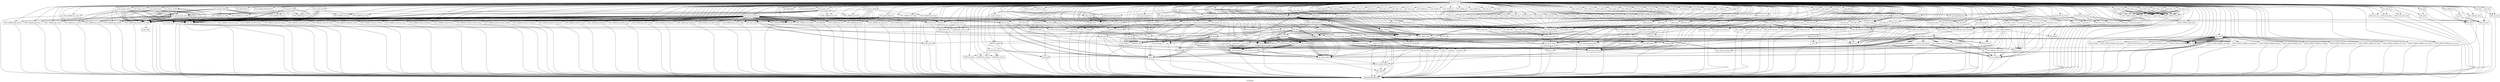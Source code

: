 digraph "Call graph" {
	label="Call graph";

	Node0x5607d9269bb0 [shape=record,label="{external node}"];
	Node0x5607d9269bb0 -> Node0x5607d9277800;
	Node0x5607d9269bb0 -> Node0x5607d95554e0;
	Node0x5607d9269bb0 -> Node0x5607d92b6970;
	Node0x5607d9269bb0 -> Node0x5607d92b6ac0;
	Node0x5607d9269bb0 -> Node0x5607d92b6c10;
	Node0x5607d9269bb0 -> Node0x5607d92b6d60;
	Node0x5607d9269bb0 -> Node0x5607d9240f90;
	Node0x5607d9269bb0 -> Node0x5607d92410e0;
	Node0x5607d9269bb0 -> Node0x5607d9241440;
	Node0x5607d9269bb0 -> Node0x5607d92ac0c0;
	Node0x5607d9269bb0 -> Node0x5607d92ac420;
	Node0x5607d9269bb0 -> Node0x5607d92ac940;
	Node0x5607d9269bb0 -> Node0x5607d92aca90;
	Node0x5607d9269bb0 -> Node0x5607d92add90;
	Node0x5607d9269bb0 -> Node0x5607d92acb00;
	Node0x5607d9269bb0 -> Node0x5607d92ade30;
	Node0x5607d9269bb0 -> Node0x5607d92acba0;
	Node0x5607d9269bb0 -> Node0x5607d92acb30;
	Node0x5607d9269bb0 -> Node0x5607d92acc50;
	Node0x5607d9269bb0 -> Node0x5607d92accc0;
	Node0x5607d9269bb0 -> Node0x5607d92acd30;
	Node0x5607d9269bb0 -> Node0x5607d92acda0;
	Node0x5607d9269bb0 -> Node0x5607d92ace10;
	Node0x5607d9269bb0 -> Node0x5607d92ace80;
	Node0x5607d9269bb0 -> Node0x5607d92ad100;
	Node0x5607d9269bb0 -> Node0x5607d92ad170;
	Node0x5607d9269bb0 -> Node0x5607d92ad1e0;
	Node0x5607d9269bb0 -> Node0x5607d92ad250;
	Node0x5607d9269bb0 -> Node0x5607d92ad2c0;
	Node0x5607d9269bb0 -> Node0x5607d92ad330;
	Node0x5607d9269bb0 -> Node0x5607d92ad3a0;
	Node0x5607d9269bb0 -> Node0x5607d92ad410;
	Node0x5607d9269bb0 -> Node0x5607d92b6e00;
	Node0x5607d9269bb0 -> Node0x5607d9241680;
	Node0x5607d9269bb0 -> Node0x5607d9241030;
	Node0x5607d9269bb0 -> Node0x5607d92ac0f0;
	Node0x5607d9269bb0 -> Node0x5607d92ac9b0;
	Node0x5607d9269bb0 -> Node0x5607d92ad850;
	Node0x5607d9269bb0 -> Node0x5607d92ad8c0;
	Node0x5607d9269bb0 -> Node0x5607d92ad930;
	Node0x5607d9269bb0 -> Node0x5607d92ada10;
	Node0x5607d9269bb0 -> Node0x5607d92ada80;
	Node0x5607d9269bb0 -> Node0x5607d92adaf0;
	Node0x5607d9269bb0 -> Node0x5607d92adbd0;
	Node0x5607d9269bb0 -> Node0x5607d92adc40;
	Node0x5607d9269bb0 -> Node0x5607d92adcb0;
	Node0x5607d9269bb0 -> Node0x5607d92add20;
	Node0x5607d9269bb0 -> Node0x5607d92ac4c0;
	Node0x5607d9269bb0 -> Node0x5607d92ac570;
	Node0x5607d9269bb0 -> Node0x5607d92ac5e0;
	Node0x5607d9269bb0 -> Node0x5607d934bbd0;
	Node0x5607d9269bb0 -> Node0x5607d92ac8d0;
	Node0x5607d9269bb0 -> Node0x5607d934bc70;
	Node0x5607d9269bb0 -> Node0x5607d92ac160;
	Node0x5607d9269bb0 -> Node0x5607d92b6d90;
	Node0x5607d9269bb0 -> Node0x5607d9240fc0;
	Node0x5607d9269bb0 -> Node0x5607d9241110;
	Node0x5607d9269bb0 -> Node0x5607d92416f0;
	Node0x5607d9269bb0 -> Node0x5607d9241180;
	Node0x5607d9269bb0 -> Node0x5607d92b6cb0;
	Node0x5607d9269bb0 -> Node0x5607d92b6c40;
	Node0x5607d9269bb0 -> Node0x5607d92b6b60;
	Node0x5607d9269bb0 -> Node0x5607d92b6af0;
	Node0x5607d9269bb0 -> Node0x5607d92b6a10;
	Node0x5607d9269bb0 -> Node0x5607d92b69a0;
	Node0x5607d9269bb0 -> Node0x5607d9268010;
	Node0x5607d9269bb0 -> Node0x5607d9268130;
	Node0x5607d9269bb0 -> Node0x5607d9555790;
	Node0x5607d9269bb0 -> Node0x5607d934ce80;
	Node0x5607d9269bb0 -> Node0x5607d9277650;
	Node0x5607d9269bb0 -> Node0x5607d934cf80;
	Node0x5607d9269bb0 -> Node0x5607d934cff0;
	Node0x5607d9269bb0 -> Node0x5607d934d060;
	Node0x5607d9269bb0 -> Node0x5607d934d090;
	Node0x5607d9269bb0 -> Node0x5607d934d2f0;
	Node0x5607d9269bb0 -> Node0x5607d934d4e0;
	Node0x5607d9269bb0 -> Node0x5607d934d550;
	Node0x5607d9269bb0 -> Node0x5607d9552fd0;
	Node0x5607d9269bb0 -> Node0x5607d9553070;
	Node0x5607d9269bb0 -> Node0x5607d9553110;
	Node0x5607d9269bb0 -> Node0x5607d9553bb0;
	Node0x5607d9269bb0 -> Node0x5607d9553c50;
	Node0x5607d9269bb0 -> Node0x5607d9553cf0;
	Node0x5607d9269bb0 -> Node0x5607d9553d60;
	Node0x5607d9269bb0 -> Node0x5607d9553dd0;
	Node0x5607d9269bb0 -> Node0x5607d9553ee0;
	Node0x5607d9269bb0 -> Node0x5607d9553f50;
	Node0x5607d9269bb0 -> Node0x5607d9553ff0;
	Node0x5607d9269bb0 -> Node0x5607d9553f80;
	Node0x5607d9269bb0 -> Node0x5607d9554130;
	Node0x5607d9269bb0 -> Node0x5607d9554160;
	Node0x5607d9269bb0 -> Node0x5607d9554210;
	Node0x5607d9269bb0 -> Node0x5607d9554390;
	Node0x5607d9269bb0 -> Node0x5607d9554490;
	Node0x5607d9269bb0 -> Node0x5607d9554840;
	Node0x5607d9269bb0 -> Node0x5607d9554950;
	Node0x5607d9269bb0 -> Node0x5607d9554a60;
	Node0x5607d9269bb0 -> Node0x5607d9554760;
	Node0x5607d9269bb0 -> Node0x5607d9554a90;
	Node0x5607d9269bb0 -> Node0x5607d934d320;
	Node0x5607d9269bb0 -> Node0x5607d9553e00;
	Node0x5607d9269bb0 -> Node0x5607d95531b0;
	Node0x5607d9269bb0 -> Node0x5607d934d440;
	Node0x5607d9269bb0 -> Node0x5607d9554530;
	Node0x5607d9269bb0 -> Node0x5607d934d1b0;
	Node0x5607d9269bb0 -> Node0x5607d9554c70;
	Node0x5607d9269bb0 -> Node0x5607d9554ca0;
	Node0x5607d9269bb0 -> Node0x5607d92a3f80;
	Node0x5607d9269bb0 -> Node0x5607d92a4060;
	Node0x5607d9269bb0 -> Node0x5607d92a4090;
	Node0x5607d9269bb0 -> Node0x5607d92a4100;
	Node0x5607d9269bb0 -> Node0x5607d92a41b0;
	Node0x5607d9269bb0 -> Node0x5607d92a4250;
	Node0x5607d9269bb0 -> Node0x5607d9241880;
	Node0x5607d9269bb0 -> Node0x5607d92a4390;
	Node0x5607d9269bb0 -> Node0x5607d92a4500;
	Node0x5607d9269bb0 -> Node0x5607d92a4530;
	Node0x5607d9269bb0 -> Node0x5607d92a45a0;
	Node0x5607d9269bb0 -> Node0x5607d92a4770;
	Node0x5607d9269bb0 -> Node0x5607d92a4810;
	Node0x5607d9269bb0 -> Node0x5607d92a48b0;
	Node0x5607d9269bb0 -> Node0x5607d92a4950;
	Node0x5607d9269bb0 -> Node0x5607d92a49f0;
	Node0x5607d9269bb0 -> Node0x5607d92a4a90;
	Node0x5607d9269bb0 -> Node0x5607d92a4b30;
	Node0x5607d9269bb0 -> Node0x5607d92a4bd0;
	Node0x5607d9269bb0 -> Node0x5607d92a4c70;
	Node0x5607d9269bb0 -> Node0x5607d92a4d10;
	Node0x5607d9269bb0 -> Node0x5607d92a4db0;
	Node0x5607d9269bb0 -> Node0x5607d9551ff0;
	Node0x5607d9269bb0 -> Node0x5607d9552090;
	Node0x5607d9269bb0 -> Node0x5607d9552130;
	Node0x5607d9269bb0 -> Node0x5607d95521d0;
	Node0x5607d9269bb0 -> Node0x5607d9552270;
	Node0x5607d9269bb0 -> Node0x5607d9552310;
	Node0x5607d9269bb0 -> Node0x5607d95523b0;
	Node0x5607d9269bb0 -> Node0x5607d9552450;
	Node0x5607d9269bb0 -> Node0x5607d95524f0;
	Node0x5607d9269bb0 -> Node0x5607d9552590;
	Node0x5607d9269bb0 -> Node0x5607d9552630;
	Node0x5607d9269bb0 -> Node0x5607d95526d0;
	Node0x5607d9269bb0 -> Node0x5607d9552770;
	Node0x5607d9269bb0 -> Node0x5607d9552810;
	Node0x5607d9269bb0 -> Node0x5607d95528b0;
	Node0x5607d9269bb0 -> Node0x5607d9552950;
	Node0x5607d9269bb0 -> Node0x5607d95529f0;
	Node0x5607d9269bb0 -> Node0x5607d9552a90;
	Node0x5607d9269bb0 -> Node0x5607d9552b30;
	Node0x5607d9269bb0 -> Node0x5607d9552bd0;
	Node0x5607d9269bb0 -> Node0x5607d9552c70;
	Node0x5607d9269bb0 -> Node0x5607d9552d10;
	Node0x5607d9269bb0 -> Node0x5607d9552db0;
	Node0x5607d9269bb0 -> Node0x5607d9552e50;
	Node0x5607d9269bb0 -> Node0x5607d9241810;
	Node0x5607d9269bb0 -> Node0x5607d9552f20;
	Node0x5607d9269bb0 -> Node0x5607d92a6e30;
	Node0x5607d9269bb0 -> Node0x5607d92a6ed0;
	Node0x5607d9269bb0 -> Node0x5607d92a6f70;
	Node0x5607d9269bb0 -> Node0x5607d92a7010;
	Node0x5607d9269bb0 -> Node0x5607d92ac9e0;
	Node0x5607d9269bb0 -> Node0x5607d92a70e0;
	Node0x5607d9269bb0 -> Node0x5607d92a7180;
	Node0x5607d9269bb0 -> Node0x5607d92a7220;
	Node0x5607d9269bb0 -> Node0x5607d92a72c0;
	Node0x5607d9269bb0 -> Node0x5607d92a7360;
	Node0x5607d9269bb0 -> Node0x5607d92adb60;
	Node0x5607d9269bb0 -> Node0x5607d92a7430;
	Node0x5607d9269bb0 -> Node0x5607d92417a0;
	Node0x5607d9269bb0 -> Node0x5607d92ac450;
	Node0x5607d9269bb0 -> Node0x5607d92690b0;
	Node0x5607d9269bb0 -> Node0x5607d92a7560;
	Node0x5607d9269bb0 -> Node0x5607d92ad9a0;
	Node0x5607d9269bb0 -> Node0x5607d92a7750;
	Node0x5607d9269bb0 -> Node0x5607d92a7780;
	Node0x5607d9269bb0 -> Node0x5607d92a78c0;
	Node0x5607d9269bb0 -> Node0x5607d92a7960;
	Node0x5607d9269bb0 -> Node0x5607d92a7a90;
	Node0x5607d9269bb0 -> Node0x5607d92680c0;
	Node0x5607d9269bb0 -> Node0x5607d92a7ac0;
	Node0x5607d9269bb0 -> Node0x5607d92a7ca0;
	Node0x5607d9269bb0 -> Node0x5607d92ac650;
	Node0x5607d9269bb0 -> Node0x5607d92a7cd0;
	Node0x5607d9269bb0 -> Node0x5607d92a7ec0;
	Node0x5607d9269bb0 -> Node0x5607d92a7f30;
	Node0x5607d9269bb0 -> Node0x5607d925bd00;
	Node0x5607d9269bb0 -> Node0x5607d925bd30;
	Node0x5607d9269bb0 -> Node0x5607d925bdf0;
	Node0x5607d9269bb0 -> Node0x5607d925beb0;
	Node0x5607d9269bb0 -> Node0x5607d925bfb0;
	Node0x5607d9269bb0 -> Node0x5607d925c130;
	Node0x5607d9269bb0 -> Node0x5607d925c160;
	Node0x5607d9269bb0 -> Node0x5607d925c1d0;
	Node0x5607d9269bb0 -> Node0x5607d925c320;
	Node0x5607d9269bb0 -> Node0x5607d925c390;
	Node0x5607d9269bb0 -> Node0x5607d925c4e0;
	Node0x5607d9269bb0 -> Node0x5607d925c550;
	Node0x5607d9269bb0 -> Node0x5607d925c6e0;
	Node0x5607d9269bb0 -> Node0x5607d925c780;
	Node0x5607d9269bb0 -> Node0x5607d925c7f0;
	Node0x5607d9269bb0 -> Node0x5607d925c8e0;
	Node0x5607d9269bb0 -> Node0x5607d925c910;
	Node0x5607d9269bb0 -> Node0x5607d925ca10;
	Node0x5607d9269bb0 -> Node0x5607d925cab0;
	Node0x5607d9269bb0 -> Node0x5607d925ca40;
	Node0x5607d9269bb0 -> Node0x5607d925cde0;
	Node0x5607d9269bb0 -> Node0x5607d925ce50;
	Node0x5607d9269bb0 -> Node0x5607d925ce80;
	Node0x5607d9269bb0 -> Node0x5607d925cf30;
	Node0x5607d9269bb0 -> Node0x5607d925d140;
	Node0x5607d9269bb0 -> Node0x5607d925d1b0;
	Node0x5607d9269bb0 -> Node0x5607d925d1e0;
	Node0x5607d9269bb0 -> Node0x5607d925d410;
	Node0x5607d9269bb0 -> Node0x5607d925d4e0;
	Node0x5607d9269bb0 -> Node0x5607d925d5e0;
	Node0x5607d9269bb0 -> Node0x5607d925d610;
	Node0x5607d9269bb0 -> Node0x5607d925d790;
	Node0x5607d9269bb0 -> Node0x5607d925d910;
	Node0x5607d9269bb0 -> Node0x5607d925da90;
	Node0x5607d9269bb0 -> Node0x5607d925dc10;
	Node0x5607d9269bb0 -> Node0x5607d925de00;
	Node0x5607d9269bb0 -> Node0x5607d925de70;
	Node0x5607d9269bb0 -> Node0x5607d934d220;
	Node0x5607d9269bb0 -> Node0x5607d95537c0;
	Node0x5607d9269bb0 -> Node0x5607d925dea0;
	Node0x5607d9269bb0 -> Node0x5607d925e280;
	Node0x5607d9269bb0 -> Node0x5607d925e2f0;
	Node0x5607d9269bb0 -> Node0x5607d925ea50;
	Node0x5607d9269bb0 -> Node0x5607d925eaf0;
	Node0x5607d9269bb0 -> Node0x5607d925eb60;
	Node0x5607d9269bb0 -> Node0x5607d925ec50;
	Node0x5607d9269bb0 -> Node0x5607d95539f0;
	Node0x5607d9269bb0 -> Node0x5607d925ec80;
	Node0x5607d9269bb0 -> Node0x5607d925ed40;
	Node0x5607d9269bb0 -> Node0x5607d925ef30;
	Node0x5607d9269bb0 -> Node0x5607d925efa0;
	Node0x5607d9269bb0 -> Node0x5607d925f220;
	Node0x5607d9269bb0 -> Node0x5607d925f250;
	Node0x5607d9269bb0 -> Node0x5607d925f440;
	Node0x5607d9269bb0 -> Node0x5607d925f470;
	Node0x5607d9269bb0 -> Node0x5607d925f660;
	Node0x5607d9269bb0 -> Node0x5607d9553980;
	Node0x5607d9269bb0 -> Node0x5607d925f690;
	Node0x5607d9269bb0 -> Node0x5607d925f850;
	Node0x5607d9269bb0 -> Node0x5607d925f8c0;
	Node0x5607d9269bb0 -> Node0x5607d925f930;
	Node0x5607d9269bb0 -> Node0x5607d925f9a0;
	Node0x5607d9269bb0 -> Node0x5607d925fa10;
	Node0x5607d9269bb0 -> Node0x5607d925fe90;
	Node0x5607d9269bb0 -> Node0x5607d925ff00;
	Node0x5607d9269bb0 -> Node0x5607d925ff70;
	Node0x5607d9269bb0 -> Node0x5607d925ffe0;
	Node0x5607d9269bb0 -> Node0x5607d9260050;
	Node0x5607d9269bb0 -> Node0x5607d92608d0;
	Node0x5607d9269bb0 -> Node0x5607d9260940;
	Node0x5607d9269bb0 -> Node0x5607d92609b0;
	Node0x5607d9269bb0 -> Node0x5607d9260a20;
	Node0x5607d9269bb0 -> Node0x5607d9553860;
	Node0x5607d9269bb0 -> Node0x5607d9260d90;
	Node0x5607d9269bb0 -> Node0x5607d9260d20;
	Node0x5607d9269bb0 -> Node0x5607d9260e70;
	Node0x5607d9269bb0 -> Node0x5607d9553910;
	Node0x5607d9269bb0 -> Node0x5607d9260f40;
	Node0x5607d9269bb0 -> Node0x5607d95549c0;
	Node0x5607d9269bb0 -> Node0x5607d95548b0;
	Node0x5607d9269bb0 -> Node0x5607d95537f0;
	Node0x5607d9269bb0 -> Node0x5607d9554500;
	Node0x5607d9269bb0 -> Node0x5607d9260fa0;
	Node0x5607d9269bb0 -> Node0x5607d9261130;
	Node0x5607d9269bb0 -> Node0x5607d92611a0;
	Node0x5607d9269bb0 -> Node0x5607d95547d0;
	Node0x5607d9269bb0 -> Node0x5607d92612a0;
	Node0x5607d9269bb0 -> Node0x5607d9553a90;
	Node0x5607d9269bb0 -> Node0x5607d9261340;
	Node0x5607d9269bb0 -> Node0x5607d9554b40;
	Node0x5607d9269bb0 -> Node0x5607d934d3d0;
	Node0x5607d9269bb0 -> Node0x5607d9261440;
	Node0x5607d9269bb0 -> Node0x5607d9553b00;
	Node0x5607d9269bb0 -> Node0x5607d9261540;
	Node0x5607d9269bb0 -> Node0x5607d92a75c0;
	Node0x5607d9269bb0 -> Node0x5607d92618e0;
	Node0x5607d9269bb0 -> Node0x5607d9261ff0;
	Node0x5607d9269bb0 -> Node0x5607d92a7e00;
	Node0x5607d9269bb0 -> Node0x5607d9262180;
	Node0x5607d9269bb0 -> Node0x5607d92622f0;
	Node0x5607d9269bb0 -> Node0x5607d925bc40;
	Node0x5607d9269bb0 -> Node0x5607d9262990;
	Node0x5607d9269bb0 -> Node0x5607d9262a00;
	Node0x5607d9269bb0 -> Node0x5607d92a7c30;
	Node0x5607d9269bb0 -> Node0x5607d92a4e80;
	Node0x5607d9269bb0 -> Node0x5607d95545a0;
	Node0x5607d9269bb0 -> Node0x5607d9261080;
	Node0x5607d9269bb0 -> Node0x5607d92a5340;
	Node0x5607d9269bb0 -> Node0x5607d92a59c0;
	Node0x5607d9269bb0 -> Node0x5607d92a53e0;
	Node0x5607d9269bb0 -> Node0x5607d92a5c20;
	Node0x5607d9269bb0 -> Node0x5607d92a5370;
	Node0x5607d9269bb0 -> Node0x5607d92a5e10;
	Node0x5607d9269bb0 -> Node0x5607d92a54e0;
	Node0x5607d9269bb0 -> Node0x5607d92a5eb0;
	Node0x5607d9269bb0 -> Node0x5607d92a5550;
	Node0x5607d9269bb0 -> Node0x5607d92a6010;
	Node0x5607d9269bb0 -> Node0x5607d92a55c0;
	Node0x5607d9269bb0 -> Node0x5607d92a6190;
	Node0x5607d9269bb0 -> Node0x5607d92a5630;
	Node0x5607d9269bb0 -> Node0x5607d92a62a0;
	Node0x5607d9269bb0 -> Node0x5607d92a56a0;
	Node0x5607d9269bb0 -> Node0x5607d92a6390;
	Node0x5607d9269bb0 -> Node0x5607d92a5710;
	Node0x5607d9269bb0 -> Node0x5607d92a5a30;
	Node0x5607d9269bb0 -> Node0x5607d92a6430;
	Node0x5607d9269bb0 -> Node0x5607d92a5a60;
	Node0x5607d9269bb0 -> Node0x5607d92a6230;
	Node0x5607d9269bb0 -> Node0x5607d92a5f50;
	Node0x5607d9269bb0 -> Node0x5607d92a5cc0;
	Node0x5607d9269bb0 -> Node0x5607d92a5c50;
	Node0x5607d9269bb0 -> Node0x5607d92a5d70;
	Node0x5607d9269bb0 -> Node0x5607d92a5ad0;
	Node0x5607d9269bb0 -> Node0x5607d92a66a0;
	Node0x5607d95554e0 [shape=record,label="{test_param_int}"];
	Node0x5607d95554e0 -> Node0x5607d9266500;
	Node0x5607d95554e0 -> Node0x5607d9268010;
	Node0x5607d95554e0 -> Node0x5607d92690b0;
	Node0x5607d95554e0 -> Node0x5607d9266500;
	Node0x5607d95554e0 -> Node0x5607d92680c0;
	Node0x5607d95554e0 -> Node0x5607d9268130;
	Node0x5607d95554e0 -> Node0x5607d92690b0;
	Node0x5607d95554e0 -> Node0x5607d9266500;
	Node0x5607d95554e0 -> Node0x5607d92680c0;
	Node0x5607d95554e0 -> Node0x5607d92b6900;
	Node0x5607d9277800 [shape=record,label="{setup_tests}"];
	Node0x5607d9277800 -> Node0x5607d9277650;
	Node0x5607d9277800 -> Node0x5607d9277650;
	Node0x5607d9277800 -> Node0x5607d9277650;
	Node0x5607d9277800 -> Node0x5607d9277650;
	Node0x5607d9277800 -> Node0x5607d9277650;
	Node0x5607d9277800 -> Node0x5607d9277650;
	Node0x5607d9277800 -> Node0x5607d9277650;
	Node0x5607d9277800 -> Node0x5607d9277650;
	Node0x5607d9277800 -> Node0x5607d9277650;
	Node0x5607d9277800 -> Node0x5607d9277650;
	Node0x5607d9277800 -> Node0x5607d9555790;
	Node0x5607d9277800 -> Node0x5607d9555790;
	Node0x5607d92b6970 [shape=record,label="{test_param_long}"];
	Node0x5607d92b6970 -> Node0x5607d9266500;
	Node0x5607d92b6970 -> Node0x5607d92b6a10;
	Node0x5607d92b6970 -> Node0x5607d92690b0;
	Node0x5607d92b6970 -> Node0x5607d9266500;
	Node0x5607d92b6970 -> Node0x5607d92680c0;
	Node0x5607d92b6970 -> Node0x5607d92b69a0;
	Node0x5607d92b6970 -> Node0x5607d92690b0;
	Node0x5607d92b6970 -> Node0x5607d9266500;
	Node0x5607d92b6970 -> Node0x5607d92680c0;
	Node0x5607d92b6970 -> Node0x5607d92b6900;
	Node0x5607d92b6ac0 [shape=record,label="{test_param_uint}"];
	Node0x5607d92b6ac0 -> Node0x5607d9266500;
	Node0x5607d92b6ac0 -> Node0x5607d92b6b60;
	Node0x5607d92b6ac0 -> Node0x5607d92690b0;
	Node0x5607d92b6ac0 -> Node0x5607d9266500;
	Node0x5607d92b6ac0 -> Node0x5607d92680c0;
	Node0x5607d92b6ac0 -> Node0x5607d92b6af0;
	Node0x5607d92b6ac0 -> Node0x5607d92690b0;
	Node0x5607d92b6ac0 -> Node0x5607d9266500;
	Node0x5607d92b6ac0 -> Node0x5607d92680c0;
	Node0x5607d92b6ac0 -> Node0x5607d92b6900;
	Node0x5607d92acd30 [shape=record,label="{OSSL_PARAM_construct_int64}"];
	Node0x5607d92acd30 -> Node0x5607d954ecb0;
	Node0x5607d92acda0 [shape=record,label="{OSSL_PARAM_construct_uint32}"];
	Node0x5607d92acda0 -> Node0x5607d954ecb0;
	Node0x5607d92ace10 [shape=record,label="{OSSL_PARAM_construct_uint64}"];
	Node0x5607d92ace10 -> Node0x5607d954ecb0;
	Node0x5607d92ace80 [shape=record,label="{OSSL_PARAM_construct_size_t}"];
	Node0x5607d92ace80 -> Node0x5607d954ecb0;
	Node0x5607d92ad100 [shape=record,label="{OSSL_PARAM_construct_double}"];
	Node0x5607d92ad100 -> Node0x5607d954ecb0;
	Node0x5607d92ad170 [shape=record,label="{OSSL_PARAM_construct_BN}"];
	Node0x5607d92ad170 -> Node0x5607d954ecb0;
	Node0x5607d92ad1e0 [shape=record,label="{OSSL_PARAM_construct_utf8_string}"];
	Node0x5607d92ad1e0 -> Node0x5607d954ecb0;
	Node0x5607d92ad250 [shape=record,label="{OSSL_PARAM_construct_octet_string}"];
	Node0x5607d92ad250 -> Node0x5607d954ecb0;
	Node0x5607d92ad2c0 [shape=record,label="{OSSL_PARAM_construct_utf8_ptr}"];
	Node0x5607d92ad2c0 -> Node0x5607d954ecb0;
	Node0x5607d92ad330 [shape=record,label="{OSSL_PARAM_construct_octet_ptr}"];
	Node0x5607d92ad330 -> Node0x5607d954ecb0;
	Node0x5607d92ad3a0 [shape=record,label="{OSSL_PARAM_construct_end}"];
	Node0x5607d92ad3a0 -> Node0x5607d954ecb0;
	Node0x5607d92ad410 [shape=record,label="{OSSL_PARAM_locate}"];
	Node0x5607d92ad410 -> Node0x5607d954ecb0;
	Node0x5607d92b6e00 [shape=record,label="{OSSL_PARAM_set_int32}"];
	Node0x5607d92b6e00 -> Node0x5607d954ecb0;
	Node0x5607d9241680 [shape=record,label="{OSSL_PARAM_get_int64}"];
	Node0x5607d9241680 -> Node0x5607d954ecb0;
	Node0x5607d9241030 [shape=record,label="{OSSL_PARAM_set_uint32}"];
	Node0x5607d9241030 -> Node0x5607d954ecb0;
	Node0x5607d92ac0f0 [shape=record,label="{OSSL_PARAM_get_uint64}"];
	Node0x5607d92ac0f0 -> Node0x5607d954ecb0;
	Node0x5607d92ac9b0 [shape=record,label="{OSSL_PARAM_set_double}"];
	Node0x5607d92ac9b0 -> Node0x5607d954ecb0;
	Node0x5607d92ad850 [shape=record,label="{OSSL_PARAM_get_double}"];
	Node0x5607d92ad850 -> Node0x5607d954ecb0;
	Node0x5607d92ad8c0 [shape=record,label="{OSSL_PARAM_set_utf8_string}"];
	Node0x5607d92ad8c0 -> Node0x5607d954ecb0;
	Node0x5607d92ad930 [shape=record,label="{OSSL_PARAM_get_utf8_string}"];
	Node0x5607d92ad930 -> Node0x5607d954ecb0;
	Node0x5607d92ada10 [shape=record,label="{CRYPTO_free}"];
	Node0x5607d92ada10 -> Node0x5607d954ecb0;
	Node0x5607d92ada80 [shape=record,label="{OSSL_PARAM_set_utf8_ptr}"];
	Node0x5607d92ada80 -> Node0x5607d954ecb0;
	Node0x5607d92adaf0 [shape=record,label="{OSSL_PARAM_get_utf8_ptr}"];
	Node0x5607d92adaf0 -> Node0x5607d954ecb0;
	Node0x5607d92adbd0 [shape=record,label="{OSSL_PARAM_set_octet_string}"];
	Node0x5607d92adbd0 -> Node0x5607d954ecb0;
	Node0x5607d92adc40 [shape=record,label="{OSSL_PARAM_get_octet_string}"];
	Node0x5607d92adc40 -> Node0x5607d954ecb0;
	Node0x5607d9552630 [shape=record,label="{test_uchar_gt}"];
	Node0x5607d9552630 -> Node0x5607d92a46a0;
	Node0x5607d95526d0 [shape=record,label="{test_uchar_ge}"];
	Node0x5607d95526d0 -> Node0x5607d92a46a0;
	Node0x5607d9552770 [shape=record,label="{test_long_eq}"];
	Node0x5607d9552770 -> Node0x5607d92a46a0;
	Node0x5607d9552810 [shape=record,label="{test_long_ne}"];
	Node0x5607d9552810 -> Node0x5607d92a46a0;
	Node0x5607d95528b0 [shape=record,label="{test_long_lt}"];
	Node0x5607d95528b0 -> Node0x5607d92a46a0;
	Node0x5607d9552950 [shape=record,label="{test_long_le}"];
	Node0x5607d9552950 -> Node0x5607d92a46a0;
	Node0x5607d95529f0 [shape=record,label="{test_long_gt}"];
	Node0x5607d95529f0 -> Node0x5607d92a46a0;
	Node0x5607d9552a90 [shape=record,label="{test_long_ge}"];
	Node0x5607d9552a90 -> Node0x5607d92a46a0;
	Node0x5607d9552b30 [shape=record,label="{test_ulong_eq}"];
	Node0x5607d9552b30 -> Node0x5607d92a46a0;
	Node0x5607d9552bd0 [shape=record,label="{test_ulong_ne}"];
	Node0x5607d9552bd0 -> Node0x5607d92a46a0;
	Node0x5607d9552c70 [shape=record,label="{test_ulong_lt}"];
	Node0x5607d9552c70 -> Node0x5607d92a46a0;
	Node0x5607d9552d10 [shape=record,label="{test_ulong_le}"];
	Node0x5607d9552d10 -> Node0x5607d92a46a0;
	Node0x5607d9552db0 [shape=record,label="{test_ulong_gt}"];
	Node0x5607d9552db0 -> Node0x5607d92a46a0;
	Node0x5607d9552e50 [shape=record,label="{test_ulong_ge}"];
	Node0x5607d9552e50 -> Node0x5607d92a46a0;
	Node0x5607d9241810 [shape=record,label="{test_size_t_eq}"];
	Node0x5607d9241810 -> Node0x5607d92a46a0;
	Node0x5607d9552f20 [shape=record,label="{test_size_t_ne}"];
	Node0x5607d9552f20 -> Node0x5607d92a46a0;
	Node0x5607d92a6e30 [shape=record,label="{test_size_t_lt}"];
	Node0x5607d92a6e30 -> Node0x5607d92a46a0;
	Node0x5607d92b6c10 [shape=record,label="{test_param_ulong}"];
	Node0x5607d92b6c10 -> Node0x5607d9266500;
	Node0x5607d92b6c10 -> Node0x5607d92b6cb0;
	Node0x5607d92b6c10 -> Node0x5607d92690b0;
	Node0x5607d92b6c10 -> Node0x5607d9266500;
	Node0x5607d92b6c10 -> Node0x5607d92680c0;
	Node0x5607d92b6c10 -> Node0x5607d92b6c40;
	Node0x5607d92b6c10 -> Node0x5607d92690b0;
	Node0x5607d92b6c10 -> Node0x5607d9266500;
	Node0x5607d92b6c10 -> Node0x5607d92680c0;
	Node0x5607d92b6c10 -> Node0x5607d92b6900;
	Node0x5607d92b6d60 [shape=record,label="{test_param_int32}"];
	Node0x5607d92b6d60 -> Node0x5607d9266500;
	Node0x5607d92b6d60 -> Node0x5607d92b6e00;
	Node0x5607d92b6d60 -> Node0x5607d92690b0;
	Node0x5607d92b6d60 -> Node0x5607d9266500;
	Node0x5607d92b6d60 -> Node0x5607d92680c0;
	Node0x5607d92b6d60 -> Node0x5607d92b6d90;
	Node0x5607d92b6d60 -> Node0x5607d92690b0;
	Node0x5607d92b6d60 -> Node0x5607d9266500;
	Node0x5607d92b6d60 -> Node0x5607d92680c0;
	Node0x5607d92b6d60 -> Node0x5607d92b6900;
	Node0x5607d9240f90 [shape=record,label="{test_param_uint32}"];
	Node0x5607d9240f90 -> Node0x5607d9266500;
	Node0x5607d9240f90 -> Node0x5607d9241030;
	Node0x5607d9240f90 -> Node0x5607d92690b0;
	Node0x5607d9240f90 -> Node0x5607d9266500;
	Node0x5607d9240f90 -> Node0x5607d92680c0;
	Node0x5607d9240f90 -> Node0x5607d9240fc0;
	Node0x5607d9240f90 -> Node0x5607d92690b0;
	Node0x5607d9240f90 -> Node0x5607d9266500;
	Node0x5607d9240f90 -> Node0x5607d92680c0;
	Node0x5607d9240f90 -> Node0x5607d92b6900;
	Node0x5607d92410e0 [shape=record,label="{test_param_size_t}"];
	Node0x5607d92410e0 -> Node0x5607d9266500;
	Node0x5607d92410e0 -> Node0x5607d9241180;
	Node0x5607d92410e0 -> Node0x5607d92690b0;
	Node0x5607d92410e0 -> Node0x5607d9266500;
	Node0x5607d92410e0 -> Node0x5607d92680c0;
	Node0x5607d92410e0 -> Node0x5607d9241110;
	Node0x5607d92410e0 -> Node0x5607d92690b0;
	Node0x5607d92410e0 -> Node0x5607d9266500;
	Node0x5607d92410e0 -> Node0x5607d92680c0;
	Node0x5607d92410e0 -> Node0x5607d92b6900;
	Node0x5607d9241440 [shape=record,label="{test_param_int64}"];
	Node0x5607d9241440 -> Node0x5607d9266500;
	Node0x5607d9241440 -> Node0x5607d92416f0;
	Node0x5607d9241440 -> Node0x5607d92690b0;
	Node0x5607d9241440 -> Node0x5607d9266500;
	Node0x5607d9241440 -> Node0x5607d92680c0;
	Node0x5607d9241440 -> Node0x5607d9241680;
	Node0x5607d9241440 -> Node0x5607d92690b0;
	Node0x5607d9241440 -> Node0x5607d9266500;
	Node0x5607d9241440 -> Node0x5607d92680c0;
	Node0x5607d9241440 -> Node0x5607d92b6900;
	Node0x5607d934ce80 [shape=record,label="{__assert_fail}"];
	Node0x5607d934ce80 -> Node0x5607d954ecb0;
	Node0x5607d92ac0c0 [shape=record,label="{test_param_uint64}"];
	Node0x5607d92ac0c0 -> Node0x5607d9266500;
	Node0x5607d92ac0c0 -> Node0x5607d92ac160;
	Node0x5607d92ac0c0 -> Node0x5607d92690b0;
	Node0x5607d92ac0c0 -> Node0x5607d9266500;
	Node0x5607d92ac0c0 -> Node0x5607d92680c0;
	Node0x5607d92ac0c0 -> Node0x5607d92ac0f0;
	Node0x5607d92ac0c0 -> Node0x5607d92690b0;
	Node0x5607d92ac0c0 -> Node0x5607d9266500;
	Node0x5607d92ac0c0 -> Node0x5607d92680c0;
	Node0x5607d92ac0c0 -> Node0x5607d92b6900;
	Node0x5607d92ac420 [shape=record,label="{test_param_bignum}"];
	Node0x5607d92ac420 -> Node0x5607d9266500;
	Node0x5607d92ac420 -> Node0x5607d92ac4c0;
	Node0x5607d92ac420 -> Node0x5607d92ac450;
	Node0x5607d92ac420 -> Node0x5607d92ac570;
	Node0x5607d92ac420 -> Node0x5607d92690b0;
	Node0x5607d92ac420 -> Node0x5607d92680c0;
	Node0x5607d92ac420 -> Node0x5607d92ac5e0;
	Node0x5607d92ac420 -> Node0x5607d92690b0;
	Node0x5607d92ac420 -> Node0x5607d92ac650;
	Node0x5607d92ac420 -> Node0x5607d92ac8d0;
	Node0x5607d92ac420 -> Node0x5607d92ac8d0;
	Node0x5607d92ac940 [shape=record,label="{test_param_real}"];
	Node0x5607d92ac940 -> Node0x5607d92ac9b0;
	Node0x5607d92ac940 -> Node0x5607d92690b0;
	Node0x5607d92ac940 -> Node0x5607d92ac9e0;
	Node0x5607d92aca90 [shape=record,label="{test_param_construct}"];
	Node0x5607d92aca90 -> Node0x5607d92acb00;
	Node0x5607d92aca90 -> Node0x5607d92acba0;
	Node0x5607d92aca90 -> Node0x5607d92acb30;
	Node0x5607d92aca90 -> Node0x5607d92acc50;
	Node0x5607d92aca90 -> Node0x5607d92accc0;
	Node0x5607d92aca90 -> Node0x5607d92acd30;
	Node0x5607d92aca90 -> Node0x5607d92acda0;
	Node0x5607d92aca90 -> Node0x5607d92ace10;
	Node0x5607d92aca90 -> Node0x5607d92ace80;
	Node0x5607d92aca90 -> Node0x5607d92ad100;
	Node0x5607d92aca90 -> Node0x5607d92ad170;
	Node0x5607d92aca90 -> Node0x5607d92ad1e0;
	Node0x5607d92aca90 -> Node0x5607d92ad250;
	Node0x5607d92aca90 -> Node0x5607d92ad2c0;
	Node0x5607d92aca90 -> Node0x5607d92ad330;
	Node0x5607d92aca90 -> Node0x5607d92ad3a0;
	Node0x5607d92aca90 -> Node0x5607d92ad410;
	Node0x5607d92aca90 -> Node0x5607d92417a0;
	Node0x5607d92aca90 -> Node0x5607d92ad410;
	Node0x5607d92aca90 -> Node0x5607d92ac450;
	Node0x5607d92aca90 -> Node0x5607d92b6e00;
	Node0x5607d92aca90 -> Node0x5607d92690b0;
	Node0x5607d92aca90 -> Node0x5607d9241680;
	Node0x5607d92aca90 -> Node0x5607d92690b0;
	Node0x5607d92aca90 -> Node0x5607d9241810;
	Node0x5607d92aca90 -> Node0x5607d9241810;
	Node0x5607d92aca90 -> Node0x5607d9241880;
	Node0x5607d92aca90 -> Node0x5607d92ad410;
	Node0x5607d92aca90 -> Node0x5607d92ac450;
	Node0x5607d92aca90 -> Node0x5607d9241030;
	Node0x5607d92aca90 -> Node0x5607d92690b0;
	Node0x5607d92aca90 -> Node0x5607d92ac0f0;
	Node0x5607d92aca90 -> Node0x5607d92690b0;
	Node0x5607d92aca90 -> Node0x5607d9241810;
	Node0x5607d92aca90 -> Node0x5607d9241810;
	Node0x5607d92aca90 -> Node0x5607d9241880;
	Node0x5607d92aca90 -> Node0x5607d92ad410;
	Node0x5607d92aca90 -> Node0x5607d92ac450;
	Node0x5607d92aca90 -> Node0x5607d92ac9b0;
	Node0x5607d92aca90 -> Node0x5607d92690b0;
	Node0x5607d92aca90 -> Node0x5607d92ad850;
	Node0x5607d92aca90 -> Node0x5607d92690b0;
	Node0x5607d92aca90 -> Node0x5607d9241810;
	Node0x5607d92aca90 -> Node0x5607d92ac9e0;
	Node0x5607d92aca90 -> Node0x5607d92ad410;
	Node0x5607d92aca90 -> Node0x5607d92ac450;
	Node0x5607d92aca90 -> Node0x5607d92ad8c0;
	Node0x5607d92aca90 -> Node0x5607d92690b0;
	Node0x5607d92aca90 -> Node0x5607d9241810;
	Node0x5607d92aca90 -> Node0x5607d92ad930;
	Node0x5607d92aca90 -> Node0x5607d92690b0;
	Node0x5607d92aca90 -> Node0x5607d92ad9a0;
	Node0x5607d92aca90 -> Node0x5607d92ada10;
	Node0x5607d92aca90 -> Node0x5607d92ad930;
	Node0x5607d92aca90 -> Node0x5607d92690b0;
	Node0x5607d92aca90 -> Node0x5607d92ad9a0;
	Node0x5607d92aca90 -> Node0x5607d92ad410;
	Node0x5607d92aca90 -> Node0x5607d92ac450;
	Node0x5607d92aca90 -> Node0x5607d92ada80;
	Node0x5607d92aca90 -> Node0x5607d92690b0;
	Node0x5607d92aca90 -> Node0x5607d9241810;
	Node0x5607d92aca90 -> Node0x5607d92ad9a0;
	Node0x5607d92aca90 -> Node0x5607d92adaf0;
	Node0x5607d92aca90 -> Node0x5607d92690b0;
	Node0x5607d92aca90 -> Node0x5607d92adb60;
	Node0x5607d92aca90 -> Node0x5607d92ad410;
	Node0x5607d92aca90 -> Node0x5607d92ac450;
	Node0x5607d92aca90 -> Node0x5607d92adbd0;
	Node0x5607d92aca90 -> Node0x5607d92690b0;
	Node0x5607d92aca90 -> Node0x5607d9241810;
	Node0x5607d92aca90 -> Node0x5607d92adc40;
	Node0x5607d92aca90 -> Node0x5607d92690b0;
	Node0x5607d92aca90 -> Node0x5607d9241810;
	Node0x5607d92aca90 -> Node0x5607d92680c0;
	Node0x5607d92aca90 -> Node0x5607d92adc40;
	Node0x5607d92aca90 -> Node0x5607d92690b0;
	Node0x5607d92aca90 -> Node0x5607d9241810;
	Node0x5607d92aca90 -> Node0x5607d92680c0;
	Node0x5607d92aca90 -> Node0x5607d92ad410;
	Node0x5607d92aca90 -> Node0x5607d92ac450;
	Node0x5607d92aca90 -> Node0x5607d92adcb0;
	Node0x5607d92aca90 -> Node0x5607d92690b0;
	Node0x5607d92aca90 -> Node0x5607d9241810;
	Node0x5607d92aca90 -> Node0x5607d92adb60;
	Node0x5607d92aca90 -> Node0x5607d92add20;
	Node0x5607d92aca90 -> Node0x5607d92690b0;
	Node0x5607d92aca90 -> Node0x5607d9241810;
	Node0x5607d92aca90 -> Node0x5607d92adb60;
	Node0x5607d92aca90 -> Node0x5607d92ad410;
	Node0x5607d92aca90 -> Node0x5607d92ac450;
	Node0x5607d92aca90 -> Node0x5607d92ac4c0;
	Node0x5607d92aca90 -> Node0x5607d92ac450;
	Node0x5607d92aca90 -> Node0x5607d92ac570;
	Node0x5607d92aca90 -> Node0x5607d92690b0;
	Node0x5607d92aca90 -> Node0x5607d9241810;
	Node0x5607d92aca90 -> Node0x5607d92ac5e0;
	Node0x5607d92aca90 -> Node0x5607d92690b0;
	Node0x5607d92aca90 -> Node0x5607d92ac650;
	Node0x5607d92aca90 -> Node0x5607d92ada10;
	Node0x5607d92aca90 -> Node0x5607d92ac8d0;
	Node0x5607d92aca90 -> Node0x5607d92ac8d0;
	Node0x5607d92add90 [shape=record,label="{llvm.dbg.declare}"];
	Node0x5607d92acb00 [shape=record,label="{OSSL_PARAM_construct_int}"];
	Node0x5607d92acb00 -> Node0x5607d954ecb0;
	Node0x5607d92ade30 [shape=record,label="{llvm.memcpy.p0i8.p0i8.i64}"];
	Node0x5607d92acba0 [shape=record,label="{OSSL_PARAM_construct_uint}"];
	Node0x5607d92acba0 -> Node0x5607d954ecb0;
	Node0x5607d92acb30 [shape=record,label="{OSSL_PARAM_construct_long}"];
	Node0x5607d92acb30 -> Node0x5607d954ecb0;
	Node0x5607d92acc50 [shape=record,label="{OSSL_PARAM_construct_ulong}"];
	Node0x5607d92acc50 -> Node0x5607d954ecb0;
	Node0x5607d92accc0 [shape=record,label="{OSSL_PARAM_construct_int32}"];
	Node0x5607d92accc0 -> Node0x5607d954ecb0;
	Node0x5607d92a49f0 [shape=record,label="{test_int_ge}"];
	Node0x5607d92a49f0 -> Node0x5607d92a46a0;
	Node0x5607d92a4a90 [shape=record,label="{test_uint_eq}"];
	Node0x5607d92a4a90 -> Node0x5607d92a46a0;
	Node0x5607d92a4b30 [shape=record,label="{test_uint_ne}"];
	Node0x5607d92a4b30 -> Node0x5607d92a46a0;
	Node0x5607d92a4bd0 [shape=record,label="{test_uint_lt}"];
	Node0x5607d92a4bd0 -> Node0x5607d92a46a0;
	Node0x5607d92a4c70 [shape=record,label="{test_uint_le}"];
	Node0x5607d92a4c70 -> Node0x5607d92a46a0;
	Node0x5607d92a4d10 [shape=record,label="{test_uint_gt}"];
	Node0x5607d92a4d10 -> Node0x5607d92a46a0;
	Node0x5607d92a4db0 [shape=record,label="{test_uint_ge}"];
	Node0x5607d92a4db0 -> Node0x5607d92a46a0;
	Node0x5607d9551ff0 [shape=record,label="{test_char_eq}"];
	Node0x5607d9551ff0 -> Node0x5607d92a46a0;
	Node0x5607d9552090 [shape=record,label="{test_char_ne}"];
	Node0x5607d9552090 -> Node0x5607d92a46a0;
	Node0x5607d9552130 [shape=record,label="{test_char_lt}"];
	Node0x5607d9552130 -> Node0x5607d92a46a0;
	Node0x5607d95521d0 [shape=record,label="{test_char_le}"];
	Node0x5607d95521d0 -> Node0x5607d92a46a0;
	Node0x5607d9552270 [shape=record,label="{test_char_gt}"];
	Node0x5607d9552270 -> Node0x5607d92a46a0;
	Node0x5607d9552310 [shape=record,label="{test_char_ge}"];
	Node0x5607d9552310 -> Node0x5607d92a46a0;
	Node0x5607d95523b0 [shape=record,label="{test_uchar_eq}"];
	Node0x5607d95523b0 -> Node0x5607d92a46a0;
	Node0x5607d9552450 [shape=record,label="{test_uchar_ne}"];
	Node0x5607d9552450 -> Node0x5607d92a46a0;
	Node0x5607d95524f0 [shape=record,label="{test_uchar_lt}"];
	Node0x5607d95524f0 -> Node0x5607d92a46a0;
	Node0x5607d9552590 [shape=record,label="{test_uchar_le}"];
	Node0x5607d9552590 -> Node0x5607d92a46a0;
	Node0x5607d92adcb0 [shape=record,label="{OSSL_PARAM_set_octet_ptr}"];
	Node0x5607d92adcb0 -> Node0x5607d954ecb0;
	Node0x5607d92add20 [shape=record,label="{OSSL_PARAM_get_octet_ptr}"];
	Node0x5607d92add20 -> Node0x5607d954ecb0;
	Node0x5607d92ac4c0 [shape=record,label="{BN_lebin2bn}"];
	Node0x5607d92ac4c0 -> Node0x5607d954ecb0;
	Node0x5607d9553ff0 [shape=record,label="{CRYPTO_malloc}"];
	Node0x5607d9553ff0 -> Node0x5607d954ecb0;
	Node0x5607d9553f80 [shape=record,label="{strcpy}"];
	Node0x5607d9553f80 -> Node0x5607d954ecb0;
	Node0x5607d9554130 [shape=record,label="{test_mk_file_path}"];
	Node0x5607d9554130 -> Node0x5607d9553f50;
	Node0x5607d9554130 -> Node0x5607d9553f50;
	Node0x5607d9554130 -> Node0x5607d9553f50;
	Node0x5607d9554130 -> Node0x5607d9554160;
	Node0x5607d9554130 -> Node0x5607d9554210;
	Node0x5607d9554130 -> Node0x5607d9554390;
	Node0x5607d9554130 -> Node0x5607d9554390;
	Node0x5607d9554160 [shape=record,label="{CRYPTO_zalloc}"];
	Node0x5607d9554160 -> Node0x5607d954ecb0;
	Node0x5607d9554210 [shape=record,label="{OPENSSL_strlcpy}"];
	Node0x5607d9554210 -> Node0x5607d954ecb0;
	Node0x5607d9554390 [shape=record,label="{OPENSSL_strlcat}"];
	Node0x5607d9554390 -> Node0x5607d954ecb0;
	Node0x5607d9554490 [shape=record,label="{main}"];
	Node0x5607d9554490 -> Node0x5607d9554500;
	Node0x5607d9554490 -> Node0x5607d95545a0;
	Node0x5607d9554490 -> Node0x5607d9553e00;
	Node0x5607d9554490 -> Node0x5607d934cff0;
	Node0x5607d9554490 -> Node0x5607d9277800;
	Node0x5607d9554490 -> Node0x5607d9553110;
	Node0x5607d9554490 -> Node0x5607d9554530;
	Node0x5607d9554490 -> Node0x5607d9554760;
	Node0x5607d9554490 -> Node0x5607d934d1b0;
	Node0x5607d9554490 -> Node0x5607d95537f0;
	Node0x5607d9554490 -> Node0x5607d934d4e0;
	Node0x5607d9554490 -> Node0x5607d95547d0;
	Node0x5607d9554840 [shape=record,label="{test_get_argument_count}"];
	Node0x5607d9554840 -> Node0x5607d95548b0;
	Node0x5607d92ac570 [shape=record,label="{OSSL_PARAM_set_BN}"];
	Node0x5607d92ac570 -> Node0x5607d954ecb0;
	Node0x5607d92ac5e0 [shape=record,label="{OSSL_PARAM_get_BN}"];
	Node0x5607d92ac5e0 -> Node0x5607d954ecb0;
	Node0x5607d934bbd0 [shape=record,label="{llvm.dbg.label}"];
	Node0x5607d92ac8d0 [shape=record,label="{BN_free}"];
	Node0x5607d92ac8d0 -> Node0x5607d954ecb0;
	Node0x5607d934bc70 [shape=record,label="{llvm.memset.p0i8.i64}"];
	Node0x5607d9266500 [shape=record,label="{le_copy}"];
	Node0x5607d9266500 -> Node0x5607d934bce0;
	Node0x5607d934bce0 [shape=record,label="{swap_copy}"];
	Node0x5607d92ac160 [shape=record,label="{OSSL_PARAM_set_uint64}"];
	Node0x5607d92ac160 -> Node0x5607d954ecb0;
	Node0x5607d92b6900 [shape=record,label="{test_param_type_extra}"];
	Node0x5607d92b6900 -> Node0x5607d92b6d90;
	Node0x5607d92b6900 -> Node0x5607d92690b0;
	Node0x5607d92b6900 -> Node0x5607d9241680;
	Node0x5607d92b6900 -> Node0x5607d92690b0;
	Node0x5607d92b6900 -> Node0x5607d9240fc0;
	Node0x5607d92b6900 -> Node0x5607d92690b0;
	Node0x5607d92b6900 -> Node0x5607d92ac0f0;
	Node0x5607d92b6900 -> Node0x5607d92690b0;
	Node0x5607d92b6900 -> Node0x5607d9241110;
	Node0x5607d92b6900 -> Node0x5607d92690b0;
	Node0x5607d92b6900 -> Node0x5607d9266500;
	Node0x5607d92b6900 -> Node0x5607d92680c0;
	Node0x5607d92b6900 -> Node0x5607d9266500;
	Node0x5607d92b6900 -> Node0x5607d92680c0;
	Node0x5607d92b6900 -> Node0x5607d9266500;
	Node0x5607d92b6900 -> Node0x5607d92680c0;
	Node0x5607d92b6900 -> Node0x5607d92b6e00;
	Node0x5607d92b6900 -> Node0x5607d92690b0;
	Node0x5607d92b6900 -> Node0x5607d9241680;
	Node0x5607d92b6900 -> Node0x5607d92690b0;
	Node0x5607d92b6900 -> Node0x5607d9241810;
	Node0x5607d92b6900 -> Node0x5607d9241030;
	Node0x5607d92b6900 -> Node0x5607d92690b0;
	Node0x5607d92b6900 -> Node0x5607d92ac0f0;
	Node0x5607d92b6900 -> Node0x5607d92690b0;
	Node0x5607d92b6900 -> Node0x5607d9241810;
	Node0x5607d92b6d90 [shape=record,label="{OSSL_PARAM_get_int32}"];
	Node0x5607d92b6d90 -> Node0x5607d954ecb0;
	Node0x5607d9240fc0 [shape=record,label="{OSSL_PARAM_get_uint32}"];
	Node0x5607d9240fc0 -> Node0x5607d954ecb0;
	Node0x5607d9241110 [shape=record,label="{OSSL_PARAM_get_size_t}"];
	Node0x5607d9241110 -> Node0x5607d954ecb0;
	Node0x5607d92416f0 [shape=record,label="{OSSL_PARAM_set_int64}"];
	Node0x5607d92416f0 -> Node0x5607d954ecb0;
	Node0x5607d9241180 [shape=record,label="{OSSL_PARAM_set_size_t}"];
	Node0x5607d9241180 -> Node0x5607d954ecb0;
	Node0x5607d92b6cb0 [shape=record,label="{OSSL_PARAM_set_ulong}"];
	Node0x5607d92b6cb0 -> Node0x5607d954ecb0;
	Node0x5607d92b6c40 [shape=record,label="{OSSL_PARAM_get_ulong}"];
	Node0x5607d92b6c40 -> Node0x5607d954ecb0;
	Node0x5607d92b6b60 [shape=record,label="{OSSL_PARAM_set_uint}"];
	Node0x5607d92b6b60 -> Node0x5607d954ecb0;
	Node0x5607d92b6af0 [shape=record,label="{OSSL_PARAM_get_uint}"];
	Node0x5607d92b6af0 -> Node0x5607d954ecb0;
	Node0x5607d92b6a10 [shape=record,label="{OSSL_PARAM_set_long}"];
	Node0x5607d92b6a10 -> Node0x5607d954ecb0;
	Node0x5607d92b69a0 [shape=record,label="{OSSL_PARAM_get_long}"];
	Node0x5607d92b69a0 -> Node0x5607d954ecb0;
	Node0x5607d9268010 [shape=record,label="{OSSL_PARAM_set_int}"];
	Node0x5607d9268010 -> Node0x5607d954ecb0;
	Node0x5607d9268130 [shape=record,label="{OSSL_PARAM_get_int}"];
	Node0x5607d9268130 -> Node0x5607d954ecb0;
	Node0x5607d9555790 [shape=record,label="{add_test}"];
	Node0x5607d9555790 -> Node0x5607d934ce80;
	Node0x5607d9277650 [shape=record,label="{add_all_tests}"];
	Node0x5607d9277650 -> Node0x5607d934ce80;
	Node0x5607d934cf80 [shape=record,label="{subtest_level}"];
	Node0x5607d934cff0 [shape=record,label="{setup_test_framework}"];
	Node0x5607d934cff0 -> Node0x5607d934d060;
	Node0x5607d934cff0 -> Node0x5607d934d060;
	Node0x5607d934cff0 -> Node0x5607d934d090;
	Node0x5607d934cff0 -> Node0x5607d934d090;
	Node0x5607d934cff0 -> Node0x5607d934d140;
	Node0x5607d934cff0 -> Node0x5607d934d1b0;
	Node0x5607d934cff0 -> Node0x5607d934d220;
	Node0x5607d934d060 [shape=record,label="{getenv}"];
	Node0x5607d934d060 -> Node0x5607d954ecb0;
	Node0x5607d934d090 [shape=record,label="{atoi}"];
	Node0x5607d934d090 -> Node0x5607d954ecb0;
	Node0x5607d934d140 [shape=record,label="{set_seed}"];
	Node0x5607d934d140 -> Node0x5607d934d2f0;
	Node0x5607d934d140 -> Node0x5607d934cf80;
	Node0x5607d934d140 -> Node0x5607d934d320;
	Node0x5607d934d140 -> Node0x5607d934d3d0;
	Node0x5607d934d140 -> Node0x5607d934d440;
	Node0x5607d934d2f0 [shape=record,label="{time}"];
	Node0x5607d934d2f0 -> Node0x5607d954ecb0;
	Node0x5607d934d4e0 [shape=record,label="{pulldown_test_framework}"];
	Node0x5607d934d4e0 -> Node0x5607d934d550;
	Node0x5607d934d550 [shape=record,label="{set_test_title}"];
	Node0x5607d934d550 -> Node0x5607d9552fd0;
	Node0x5607d934d550 -> Node0x5607d9553070;
	Node0x5607d9552fd0 [shape=record,label="{free}"];
	Node0x5607d9552fd0 -> Node0x5607d954ecb0;
	Node0x5607d9553070 [shape=record,label="{strdup}"];
	Node0x5607d9553070 -> Node0x5607d954ecb0;
	Node0x5607d9553110 [shape=record,label="{run_tests}"];
	Node0x5607d9553110 -> Node0x5607d9553180;
	Node0x5607d9553110 -> Node0x5607d934d320;
	Node0x5607d9553110 -> Node0x5607d934d320;
	Node0x5607d9553110 -> Node0x5607d934d320;
	Node0x5607d9553110 -> Node0x5607d934d3d0;
	Node0x5607d9553110 -> Node0x5607d95531b0;
	Node0x5607d9553110 -> Node0x5607d934d320;
	Node0x5607d9553110 -> Node0x5607d934d320;
	Node0x5607d9553110 -> Node0x5607d934d3d0;
	Node0x5607d9553110 -> Node0x5607d934d550;
	Node0x5607d9553110 -> Node0x5607d954ecb0;
	Node0x5607d9553110 -> Node0x5607d9553260;
	Node0x5607d9553110 -> Node0x5607d95532d0;
	Node0x5607d9553110 -> Node0x5607d934d320;
	Node0x5607d9553110 -> Node0x5607d934d320;
	Node0x5607d9553110 -> Node0x5607d934d3d0;
	Node0x5607d9553110 -> Node0x5607d95531b0;
	Node0x5607d9553110 -> Node0x5607d9553750;
	Node0x5607d9553110 -> Node0x5607d934d550;
	Node0x5607d9553110 -> Node0x5607d954ecb0;
	Node0x5607d9553110 -> Node0x5607d95532d0;
	Node0x5607d9553110 -> Node0x5607d9553260;
	Node0x5607d9553110 -> Node0x5607d9553260;
	Node0x5607d9553110 -> Node0x5607d9553260;
	Node0x5607d9553180 [shape=record,label="{process_shared_options}"];
	Node0x5607d9553180 -> Node0x5607d95537c0;
	Node0x5607d9553180 -> Node0x5607d9553860;
	Node0x5607d9553180 -> Node0x5607d934d1b0;
	Node0x5607d9553180 -> Node0x5607d95537f0;
	Node0x5607d9553180 -> Node0x5607d9553910;
	Node0x5607d9553180 -> Node0x5607d9553980;
	Node0x5607d9553180 -> Node0x5607d9553910;
	Node0x5607d9553180 -> Node0x5607d9553980;
	Node0x5607d9553180 -> Node0x5607d95539f0;
	Node0x5607d9553180 -> Node0x5607d9553980;
	Node0x5607d9553180 -> Node0x5607d95539f0;
	Node0x5607d9553180 -> Node0x5607d9553980;
	Node0x5607d9553180 -> Node0x5607d95539f0;
	Node0x5607d9553180 -> Node0x5607d934d140;
	Node0x5607d9553180 -> Node0x5607d9553a60;
	Node0x5607d9553260 [shape=record,label="{test_verdict}"];
	Node0x5607d9553260 -> Node0x5607d934d3d0;
	Node0x5607d9553260 -> Node0x5607d9553b00;
	Node0x5607d9553260 -> Node0x5607d934d320;
	Node0x5607d9553260 -> Node0x5607d9553a90;
	Node0x5607d9553260 -> Node0x5607d934d320;
	Node0x5607d9553260 -> Node0x5607d934d320;
	Node0x5607d9553260 -> Node0x5607d934d3d0;
	Node0x5607d95532d0 [shape=record,label="{finalize}"];
	Node0x5607d95532d0 -> Node0x5607d9553bb0;
	Node0x5607d95532d0 -> Node0x5607d9553c50;
	Node0x5607d9553750 [shape=record,label="{gcd}"];
	Node0x5607d9553bb0 [shape=record,label="{ERR_clear_error}"];
	Node0x5607d9553bb0 -> Node0x5607d954ecb0;
	Node0x5607d9553c50 [shape=record,label="{ERR_print_errors_cb}"];
	Node0x5607d9553c50 -> Node0x5607d954ecb0;
	Node0x5607d9553cf0 [shape=record,label="{llvm.va_start}"];
	Node0x5607d9553d60 [shape=record,label="{llvm.va_end}"];
	Node0x5607d9553a60 [shape=record,label="{check_single_test_params}"];
	Node0x5607d9553a60 -> Node0x5607d9553dd0;
	Node0x5607d9553a60 -> Node0x5607d934d090;
	Node0x5607d9553a60 -> Node0x5607d9553e00;
	Node0x5607d9553a60 -> Node0x5607d9553e00;
	Node0x5607d9553a60 -> Node0x5607d9553e00;
	Node0x5607d9553dd0 [shape=record,label="{strcmp}"];
	Node0x5607d9553dd0 -> Node0x5607d954ecb0;
	Node0x5607d9553ee0 [shape=record,label="{glue_strings}"];
	Node0x5607d9553ee0 -> Node0x5607d9553f50;
	Node0x5607d9553ee0 -> Node0x5607d9553ff0;
	Node0x5607d9553ee0 -> Node0x5607d92ac450;
	Node0x5607d9553ee0 -> Node0x5607d9553f80;
	Node0x5607d9553ee0 -> Node0x5607d9553f50;
	Node0x5607d9553f50 [shape=record,label="{strlen}"];
	Node0x5607d9553f50 -> Node0x5607d954ecb0;
	Node0x5607d92a7cd0 [shape=record,label="{BN_cmp}"];
	Node0x5607d92a7cd0 -> Node0x5607d954ecb0;
	Node0x5607d92a7ec0 [shape=record,label="{test_BN_eq_zero}"];
	Node0x5607d92a7ec0 -> Node0x5607d92a7f30;
	Node0x5607d92a7ec0 -> Node0x5607d925bc40;
	Node0x5607d92a7f30 [shape=record,label="{BN_is_zero}"];
	Node0x5607d92a7f30 -> Node0x5607d954ecb0;
	Node0x5607d925bd00 [shape=record,label="{test_BN_ne}"];
	Node0x5607d925bd00 -> Node0x5607d92a7cd0;
	Node0x5607d925bd00 -> Node0x5607d92a7e00;
	Node0x5607d925bd30 [shape=record,label="{test_BN_ne_zero}"];
	Node0x5607d925bd30 -> Node0x5607d92a7f30;
	Node0x5607d925bd30 -> Node0x5607d925bc40;
	Node0x5607d925bdf0 [shape=record,label="{test_BN_gt}"];
	Node0x5607d925bdf0 -> Node0x5607d92a7cd0;
	Node0x5607d925bdf0 -> Node0x5607d92a7e00;
	Node0x5607d925beb0 [shape=record,label="{test_BN_gt_zero}"];
	Node0x5607d925beb0 -> Node0x5607d925bfb0;
	Node0x5607d925beb0 -> Node0x5607d92a7f30;
	Node0x5607d925beb0 -> Node0x5607d925bc40;
	Node0x5607d925bfb0 [shape=record,label="{BN_is_negative}"];
	Node0x5607d925bfb0 -> Node0x5607d954ecb0;
	Node0x5607d925c130 [shape=record,label="{test_BN_ge}"];
	Node0x5607d925c130 -> Node0x5607d92a7cd0;
	Node0x5607d925c130 -> Node0x5607d92a7e00;
	Node0x5607d925c160 [shape=record,label="{test_BN_ge_zero}"];
	Node0x5607d925c160 -> Node0x5607d925bfb0;
	Node0x5607d925c160 -> Node0x5607d92a7f30;
	Node0x5607d925c160 -> Node0x5607d925bc40;
	Node0x5607d925c1d0 [shape=record,label="{test_BN_lt}"];
	Node0x5607d925c1d0 -> Node0x5607d92a7cd0;
	Node0x5607d925c1d0 -> Node0x5607d92a7e00;
	Node0x5607d925c320 [shape=record,label="{test_BN_lt_zero}"];
	Node0x5607d925c320 -> Node0x5607d925bfb0;
	Node0x5607d925c320 -> Node0x5607d92a7f30;
	Node0x5607d925c320 -> Node0x5607d925bc40;
	Node0x5607d925c390 [shape=record,label="{test_BN_le}"];
	Node0x5607d925c390 -> Node0x5607d92a7cd0;
	Node0x5607d925c390 -> Node0x5607d92a7e00;
	Node0x5607d925c4e0 [shape=record,label="{test_BN_le_zero}"];
	Node0x5607d925c4e0 -> Node0x5607d925bfb0;
	Node0x5607d925c4e0 -> Node0x5607d92a7f30;
	Node0x5607d925c4e0 -> Node0x5607d925bc40;
	Node0x5607d925c550 [shape=record,label="{test_BN_eq_one}"];
	Node0x5607d925c550 -> Node0x5607d925c6e0;
	Node0x5607d925c550 -> Node0x5607d925bc40;
	Node0x5607d925c6e0 [shape=record,label="{BN_is_one}"];
	Node0x5607d925c6e0 -> Node0x5607d954ecb0;
	Node0x5607d925c780 [shape=record,label="{test_BN_odd}"];
	Node0x5607d925c780 -> Node0x5607d925c7f0;
	Node0x5607d925c780 -> Node0x5607d925bc40;
	Node0x5607d9554950 [shape=record,label="{test_get_argument}"];
	Node0x5607d9554950 -> Node0x5607d95549c0;
	Node0x5607d9554950 -> Node0x5607d9554a60;
	Node0x5607d9554950 -> Node0x5607d95548b0;
	Node0x5607d9554a60 [shape=record,label="{OPENSSL_die}"];
	Node0x5607d9554a60 -> Node0x5607d954ecb0;
	Node0x5607d9554760 [shape=record,label="{opt_check_usage}"];
	Node0x5607d9554760 -> Node0x5607d95549c0;
	Node0x5607d9554760 -> Node0x5607d95548b0;
	Node0x5607d9554760 -> Node0x5607d9553e00;
	Node0x5607d9554760 -> Node0x5607d9553e00;
	Node0x5607d9554a90 [shape=record,label="{opt_printf_stderr}"];
	Node0x5607d9554a90 -> Node0x5607d9554b40;
	Node0x5607d934d320 [shape=record,label="{test_printf_stdout}"];
	Node0x5607d934d320 -> Node0x5607d9553a90;
	Node0x5607d9553e00 [shape=record,label="{test_printf_stderr}"];
	Node0x5607d9553e00 -> Node0x5607d9554b40;
	Node0x5607d95531b0 [shape=record,label="{test_random}"];
	Node0x5607d934d440 [shape=record,label="{test_random_seed}"];
	Node0x5607d934d440 -> Node0x5607d95531b0;
	Node0x5607d9554530 [shape=record,label="{cleanup_tests}"];
	Node0x5607d934d1b0 [shape=record,label="{test_get_options}"];
	Node0x5607d9554c70 [shape=record,label="{test_fail_message_prefix}"];
	Node0x5607d9554c70 -> Node0x5607d9553e00;
	Node0x5607d9554c70 -> Node0x5607d9553e00;
	Node0x5607d9554c70 -> Node0x5607d9553e00;
	Node0x5607d9554c70 -> Node0x5607d9553e00;
	Node0x5607d9554c70 -> Node0x5607d9553e00;
	Node0x5607d9554c70 -> Node0x5607d9553e00;
	Node0x5607d9554ca0 [shape=record,label="{test_info_c90}"];
	Node0x5607d9554ca0 -> Node0x5607d9554de0;
	Node0x5607d9554de0 [shape=record,label="{test_fail_message_va}"];
	Node0x5607d9554de0 -> Node0x5607d9554c70;
	Node0x5607d9554de0 -> Node0x5607d9554b40;
	Node0x5607d9554de0 -> Node0x5607d9553e00;
	Node0x5607d9554de0 -> Node0x5607d9553b00;
	Node0x5607d92a3f80 [shape=record,label="{test_info}"];
	Node0x5607d92a3f80 -> Node0x5607d9554de0;
	Node0x5607d92a4060 [shape=record,label="{test_error_c90}"];
	Node0x5607d92a4060 -> Node0x5607d9554de0;
	Node0x5607d92a4060 -> Node0x5607d9553e00;
	Node0x5607d92a4090 [shape=record,label="{test_error}"];
	Node0x5607d92a4090 -> Node0x5607d9554de0;
	Node0x5607d92a4090 -> Node0x5607d9553e00;
	Node0x5607d92ac9e0 [shape=record,label="{test_double_eq}"];
	Node0x5607d92ac9e0 -> Node0x5607d92a46a0;
	Node0x5607d92a70e0 [shape=record,label="{test_double_ne}"];
	Node0x5607d92a70e0 -> Node0x5607d92a46a0;
	Node0x5607d92a7180 [shape=record,label="{test_double_lt}"];
	Node0x5607d92a7180 -> Node0x5607d92a46a0;
	Node0x5607d92a7220 [shape=record,label="{test_double_le}"];
	Node0x5607d92a7220 -> Node0x5607d92a46a0;
	Node0x5607d92a72c0 [shape=record,label="{test_double_gt}"];
	Node0x5607d92a72c0 -> Node0x5607d92a46a0;
	Node0x5607d92a7360 [shape=record,label="{test_double_ge}"];
	Node0x5607d92a7360 -> Node0x5607d92a46a0;
	Node0x5607d92adb60 [shape=record,label="{test_ptr_eq}"];
	Node0x5607d92adb60 -> Node0x5607d92a46a0;
	Node0x5607d92a7430 [shape=record,label="{test_ptr_ne}"];
	Node0x5607d92a7430 -> Node0x5607d92a46a0;
	Node0x5607d92a4100 [shape=record,label="{test_perror}"];
	Node0x5607d92a4100 -> Node0x5607d92a41b0;
	Node0x5607d92a4100 -> Node0x5607d92a4250;
	Node0x5607d92a4100 -> Node0x5607d92a4090;
	Node0x5607d92a41b0 [shape=record,label="{__errno_location}"];
	Node0x5607d92a41b0 -> Node0x5607d954ecb0;
	Node0x5607d92a4250 [shape=record,label="{strerror}"];
	Node0x5607d92a4250 -> Node0x5607d954ecb0;
	Node0x5607d9241880 [shape=record,label="{test_note}"];
	Node0x5607d9241880 -> Node0x5607d9554b40;
	Node0x5607d9241880 -> Node0x5607d9553e00;
	Node0x5607d9241880 -> Node0x5607d9553b00;
	Node0x5607d92a4390 [shape=record,label="{test_skip}"];
	Node0x5607d92a4390 -> Node0x5607d9554de0;
	Node0x5607d92a4500 [shape=record,label="{test_skip_c90}"];
	Node0x5607d92a4500 -> Node0x5607d9554de0;
	Node0x5607d92a4500 -> Node0x5607d9553e00;
	Node0x5607d92a4530 [shape=record,label="{test_openssl_errors}"];
	Node0x5607d92a4530 -> Node0x5607d9553c50;
	Node0x5607d92a4530 -> Node0x5607d9553bb0;
	Node0x5607d92a45a0 [shape=record,label="{test_int_eq}"];
	Node0x5607d92a45a0 -> Node0x5607d92a46a0;
	Node0x5607d92a46a0 [shape=record,label="{test_fail_message}"];
	Node0x5607d92a46a0 -> Node0x5607d9554de0;
	Node0x5607d92a4770 [shape=record,label="{test_int_ne}"];
	Node0x5607d92a4770 -> Node0x5607d92a46a0;
	Node0x5607d92a4810 [shape=record,label="{test_int_lt}"];
	Node0x5607d92a4810 -> Node0x5607d92a46a0;
	Node0x5607d92a48b0 [shape=record,label="{test_int_le}"];
	Node0x5607d92a48b0 -> Node0x5607d92a46a0;
	Node0x5607d92a4950 [shape=record,label="{test_int_gt}"];
	Node0x5607d92a4950 -> Node0x5607d92a46a0;
	Node0x5607d92a6ed0 [shape=record,label="{test_size_t_le}"];
	Node0x5607d92a6ed0 -> Node0x5607d92a46a0;
	Node0x5607d92a6f70 [shape=record,label="{test_size_t_gt}"];
	Node0x5607d92a6f70 -> Node0x5607d92a46a0;
	Node0x5607d92a7010 [shape=record,label="{test_size_t_ge}"];
	Node0x5607d92a7010 -> Node0x5607d92a46a0;
	Node0x5607d92a5370 [shape=record,label="{BIO_meth_set_read_ex}"];
	Node0x5607d92a5370 -> Node0x5607d954ecb0;
	Node0x5607d92a5e10 [shape=record,label="{tap_puts}"];
	Node0x5607d92a5e10 -> Node0x5607d9553f50;
	Node0x5607d92a5e10 -> Node0x5607d92a59c0;
	Node0x5607d92a54e0 [shape=record,label="{BIO_meth_set_puts}"];
	Node0x5607d92a54e0 -> Node0x5607d954ecb0;
	Node0x5607d92a5eb0 [shape=record,label="{tap_gets}"];
	Node0x5607d92a5eb0 -> Node0x5607d92a5a30;
	Node0x5607d92a5eb0 -> Node0x5607d92a5f50;
	Node0x5607d92a5550 [shape=record,label="{BIO_meth_set_gets}"];
	Node0x5607d92a5550 -> Node0x5607d954ecb0;
	Node0x5607d92a6010 [shape=record,label="{tap_ctrl}"];
	Node0x5607d92a6010 -> Node0x5607d92a5a30;
	Node0x5607d92a6010 -> Node0x5607d92a5a60;
	Node0x5607d92a6010 -> Node0x5607d9261440;
	Node0x5607d92a55c0 [shape=record,label="{BIO_meth_set_ctrl}"];
	Node0x5607d92a55c0 -> Node0x5607d954ecb0;
	Node0x5607d92a6190 [shape=record,label="{tap_new}"];
	Node0x5607d92a6190 -> Node0x5607d92a5a60;
	Node0x5607d92a6190 -> Node0x5607d92a6230;
	Node0x5607d92a5630 [shape=record,label="{BIO_meth_set_create}"];
	Node0x5607d92a5630 -> Node0x5607d954ecb0;
	Node0x5607d92a62a0 [shape=record,label="{tap_free}"];
	Node0x5607d92a62a0 -> Node0x5607d92a5a60;
	Node0x5607d92a62a0 -> Node0x5607d92a6230;
	Node0x5607d92a56a0 [shape=record,label="{BIO_meth_set_destroy}"];
	Node0x5607d92a56a0 -> Node0x5607d954ecb0;
	Node0x5607d92a6390 [shape=record,label="{tap_callback_ctrl}"];
	Node0x5607d92a6390 -> Node0x5607d92a5a30;
	Node0x5607d92a6390 -> Node0x5607d92a6430;
	Node0x5607d92a5710 [shape=record,label="{BIO_meth_set_callback_ctrl}"];
	Node0x5607d92a5710 -> Node0x5607d954ecb0;
	Node0x5607d92a5a30 [shape=record,label="{BIO_next}"];
	Node0x5607d92a5a30 -> Node0x5607d954ecb0;
	Node0x5607d92a6430 [shape=record,label="{BIO_callback_ctrl}"];
	Node0x5607d92a6430 -> Node0x5607d954ecb0;
	Node0x5607d92a5a60 [shape=record,label="{BIO_set_data}"];
	Node0x5607d92a5a60 -> Node0x5607d954ecb0;
	Node0x5607d92a6230 [shape=record,label="{BIO_set_init}"];
	Node0x5607d92a6230 -> Node0x5607d954ecb0;
	Node0x5607d92417a0 [shape=record,label="{test_ptr_null}"];
	Node0x5607d92417a0 -> Node0x5607d92a46a0;
	Node0x5607d92ac450 [shape=record,label="{test_ptr}"];
	Node0x5607d92ac450 -> Node0x5607d92a46a0;
	Node0x5607d92690b0 [shape=record,label="{test_true}"];
	Node0x5607d92690b0 -> Node0x5607d92a46a0;
	Node0x5607d92a7560 [shape=record,label="{test_false}"];
	Node0x5607d92a7560 -> Node0x5607d92a46a0;
	Node0x5607d92ad9a0 [shape=record,label="{test_str_eq}"];
	Node0x5607d92ad9a0 -> Node0x5607d9553dd0;
	Node0x5607d92ad9a0 -> Node0x5607d9553f50;
	Node0x5607d92ad9a0 -> Node0x5607d9553f50;
	Node0x5607d92ad9a0 -> Node0x5607d92a75c0;
	Node0x5607d92a7750 [shape=record,label="{test_str_ne}"];
	Node0x5607d92a7750 -> Node0x5607d9553dd0;
	Node0x5607d92a7750 -> Node0x5607d9553f50;
	Node0x5607d92a7750 -> Node0x5607d9553f50;
	Node0x5607d92a7750 -> Node0x5607d92a75c0;
	Node0x5607d92a7780 [shape=record,label="{test_strn_eq}"];
	Node0x5607d92a7780 -> Node0x5607d92a78c0;
	Node0x5607d92a7780 -> Node0x5607d92a7960;
	Node0x5607d92a7780 -> Node0x5607d92a7960;
	Node0x5607d92a7780 -> Node0x5607d92a75c0;
	Node0x5607d92a78c0 [shape=record,label="{strncmp}"];
	Node0x5607d92a78c0 -> Node0x5607d954ecb0;
	Node0x5607d92a7960 [shape=record,label="{OPENSSL_strnlen}"];
	Node0x5607d92a7960 -> Node0x5607d954ecb0;
	Node0x5607d92a7a90 [shape=record,label="{test_strn_ne}"];
	Node0x5607d92a7a90 -> Node0x5607d92a78c0;
	Node0x5607d92a7a90 -> Node0x5607d92a7960;
	Node0x5607d92a7a90 -> Node0x5607d92a7960;
	Node0x5607d92a7a90 -> Node0x5607d92a75c0;
	Node0x5607d92680c0 [shape=record,label="{test_mem_eq}"];
	Node0x5607d92680c0 -> Node0x5607d92a7ac0;
	Node0x5607d92680c0 -> Node0x5607d92a7c30;
	Node0x5607d92a7ac0 [shape=record,label="{memcmp}"];
	Node0x5607d92a7ac0 -> Node0x5607d954ecb0;
	Node0x5607d92a7ca0 [shape=record,label="{test_mem_ne}"];
	Node0x5607d92a7ca0 -> Node0x5607d92a7ac0;
	Node0x5607d92a7ca0 -> Node0x5607d92a7c30;
	Node0x5607d92ac650 [shape=record,label="{test_BN_eq}"];
	Node0x5607d92ac650 -> Node0x5607d92a7cd0;
	Node0x5607d92ac650 -> Node0x5607d92a7e00;
	Node0x5607d925c7f0 [shape=record,label="{BN_is_odd}"];
	Node0x5607d925c7f0 -> Node0x5607d954ecb0;
	Node0x5607d925c8e0 [shape=record,label="{test_BN_even}"];
	Node0x5607d925c8e0 -> Node0x5607d925c7f0;
	Node0x5607d925c8e0 -> Node0x5607d925bc40;
	Node0x5607d925c910 [shape=record,label="{test_BN_eq_word}"];
	Node0x5607d925c910 -> Node0x5607d925ca10;
	Node0x5607d925c910 -> Node0x5607d925cab0;
	Node0x5607d925c910 -> Node0x5607d925ca40;
	Node0x5607d925c910 -> Node0x5607d92a7e00;
	Node0x5607d925c910 -> Node0x5607d92ac8d0;
	Node0x5607d925ca10 [shape=record,label="{BN_is_word}"];
	Node0x5607d925ca10 -> Node0x5607d954ecb0;
	Node0x5607d925cab0 [shape=record,label="{BN_new}"];
	Node0x5607d925cab0 -> Node0x5607d954ecb0;
	Node0x5607d925ca40 [shape=record,label="{BN_set_word}"];
	Node0x5607d925ca40 -> Node0x5607d954ecb0;
	Node0x5607d925cde0 [shape=record,label="{test_BN_abs_eq_word}"];
	Node0x5607d925cde0 -> Node0x5607d925ce50;
	Node0x5607d925cde0 -> Node0x5607d925cab0;
	Node0x5607d925cde0 -> Node0x5607d925ce80;
	Node0x5607d925cde0 -> Node0x5607d925cf30;
	Node0x5607d925cde0 -> Node0x5607d925ca40;
	Node0x5607d925cde0 -> Node0x5607d92a7e00;
	Node0x5607d925cde0 -> Node0x5607d92ac8d0;
	Node0x5607d925cde0 -> Node0x5607d92ac8d0;
	Node0x5607d925ce50 [shape=record,label="{BN_abs_is_word}"];
	Node0x5607d925ce50 -> Node0x5607d954ecb0;
	Node0x5607d925ce80 [shape=record,label="{BN_dup}"];
	Node0x5607d925ce80 -> Node0x5607d954ecb0;
	Node0x5607d925cf30 [shape=record,label="{BN_set_negative}"];
	Node0x5607d925cf30 -> Node0x5607d954ecb0;
	Node0x5607d925d140 [shape=record,label="{test_time_t_eq}"];
	Node0x5607d925d140 -> Node0x5607d925d1b0;
	Node0x5607d925d140 -> Node0x5607d925d1b0;
	Node0x5607d925d140 -> Node0x5607d925d1e0;
	Node0x5607d925d140 -> Node0x5607d925d290;
	Node0x5607d925d140 -> Node0x5607d925d290;
	Node0x5607d925d140 -> Node0x5607d92a46a0;
	Node0x5607d925d140 -> Node0x5607d925d410;
	Node0x5607d925d140 -> Node0x5607d925d410;
	Node0x5607d925d1b0 [shape=record,label="{ASN1_TIME_set}"];
	Node0x5607d925d1b0 -> Node0x5607d954ecb0;
	Node0x5607d925d1e0 [shape=record,label="{ASN1_TIME_compare}"];
	Node0x5607d925d1e0 -> Node0x5607d954ecb0;
	Node0x5607d925d290 [shape=record,label="{print_time}"];
	Node0x5607d925d290 -> Node0x5607d925d4e0;
	Node0x5607d925d410 [shape=record,label="{ASN1_STRING_free}"];
	Node0x5607d925d410 -> Node0x5607d954ecb0;
	Node0x5607d925d4e0 [shape=record,label="{ASN1_STRING_get0_data}"];
	Node0x5607d925d4e0 -> Node0x5607d954ecb0;
	Node0x5607d925d5e0 [shape=record,label="{test_time_t_ne}"];
	Node0x5607d925d5e0 -> Node0x5607d925d1b0;
	Node0x5607d925d5e0 -> Node0x5607d925d1b0;
	Node0x5607d925d5e0 -> Node0x5607d925d1e0;
	Node0x5607d925d5e0 -> Node0x5607d925d290;
	Node0x5607d925d5e0 -> Node0x5607d925d290;
	Node0x5607d925d5e0 -> Node0x5607d92a46a0;
	Node0x5607d925d5e0 -> Node0x5607d925d410;
	Node0x5607d925d5e0 -> Node0x5607d925d410;
	Node0x5607d925d610 [shape=record,label="{test_time_t_gt}"];
	Node0x5607d925d610 -> Node0x5607d925d1b0;
	Node0x5607d925d610 -> Node0x5607d925d1b0;
	Node0x5607d925d610 -> Node0x5607d925d1e0;
	Node0x5607d925d610 -> Node0x5607d925d290;
	Node0x5607d925d610 -> Node0x5607d925d290;
	Node0x5607d925d610 -> Node0x5607d92a46a0;
	Node0x5607d925d610 -> Node0x5607d925d410;
	Node0x5607d925d610 -> Node0x5607d925d410;
	Node0x5607d925d790 [shape=record,label="{test_time_t_ge}"];
	Node0x5607d925d790 -> Node0x5607d925d1b0;
	Node0x5607d925d790 -> Node0x5607d925d1b0;
	Node0x5607d925d790 -> Node0x5607d925d1e0;
	Node0x5607d925d790 -> Node0x5607d925d290;
	Node0x5607d925d790 -> Node0x5607d925d290;
	Node0x5607d925d790 -> Node0x5607d92a46a0;
	Node0x5607d925d790 -> Node0x5607d925d410;
	Node0x5607d925d790 -> Node0x5607d925d410;
	Node0x5607d925d910 [shape=record,label="{test_time_t_lt}"];
	Node0x5607d925d910 -> Node0x5607d925d1b0;
	Node0x5607d925d910 -> Node0x5607d925d1b0;
	Node0x5607d925d910 -> Node0x5607d925d1e0;
	Node0x5607d925d910 -> Node0x5607d925d290;
	Node0x5607d925d910 -> Node0x5607d925d290;
	Node0x5607d925d910 -> Node0x5607d92a46a0;
	Node0x5607d925d910 -> Node0x5607d925d410;
	Node0x5607d925d910 -> Node0x5607d925d410;
	Node0x5607d925da90 [shape=record,label="{test_time_t_le}"];
	Node0x5607d925da90 -> Node0x5607d925d1b0;
	Node0x5607d925da90 -> Node0x5607d925d1b0;
	Node0x5607d925da90 -> Node0x5607d925d1e0;
	Node0x5607d925da90 -> Node0x5607d925d290;
	Node0x5607d925da90 -> Node0x5607d925d290;
	Node0x5607d925da90 -> Node0x5607d92a46a0;
	Node0x5607d925da90 -> Node0x5607d925d410;
	Node0x5607d925da90 -> Node0x5607d925d410;
	Node0x5607d925dc10 [shape=record,label="{opt_progname}"];
	Node0x5607d925dc10 -> Node0x5607d9553f50;
	Node0x5607d925dc10 -> Node0x5607d925de00;
	Node0x5607d925de00 [shape=record,label="{strncpy}"];
	Node0x5607d925de00 -> Node0x5607d954ecb0;
	Node0x5607d925de70 [shape=record,label="{opt_getprog}"];
	Node0x5607d934d220 [shape=record,label="{opt_init}"];
	Node0x5607d934d220 -> Node0x5607d95537c0;
	Node0x5607d934d220 -> Node0x5607d925dc10;
	Node0x5607d934d220 -> Node0x5607d9554a60;
	Node0x5607d934d220 -> Node0x5607d9554a60;
	Node0x5607d934d220 -> Node0x5607d9554a60;
	Node0x5607d934d220 -> Node0x5607d9553dd0;
	Node0x5607d934d220 -> Node0x5607d9554a60;
	Node0x5607d934d220 -> Node0x5607d9554a60;
	Node0x5607d934d220 -> Node0x5607d9554a60;
	Node0x5607d95537c0 [shape=record,label="{opt_begin}"];
	Node0x5607d925dea0 [shape=record,label="{opt_format_error}"];
	Node0x5607d925dea0 -> Node0x5607d9554a90;
	Node0x5607d925dea0 -> Node0x5607d9554a90;
	Node0x5607d925dea0 -> Node0x5607d9554a90;
	Node0x5607d925e280 [shape=record,label="{opt_format}"];
	Node0x5607d925e280 -> Node0x5607d925dea0;
	Node0x5607d925e280 -> Node0x5607d925dea0;
	Node0x5607d925e280 -> Node0x5607d925dea0;
	Node0x5607d925e280 -> Node0x5607d9553dd0;
	Node0x5607d925e280 -> Node0x5607d9553dd0;
	Node0x5607d925e280 -> Node0x5607d925dea0;
	Node0x5607d925e280 -> Node0x5607d925dea0;
	Node0x5607d925e280 -> Node0x5607d925dea0;
	Node0x5607d925e280 -> Node0x5607d925dea0;
	Node0x5607d925e280 -> Node0x5607d925dea0;
	Node0x5607d925e280 -> Node0x5607d925dea0;
	Node0x5607d925e280 -> Node0x5607d9553dd0;
	Node0x5607d925e280 -> Node0x5607d9553dd0;
	Node0x5607d925e280 -> Node0x5607d925dea0;
	Node0x5607d925e280 -> Node0x5607d9553dd0;
	Node0x5607d925e280 -> Node0x5607d9553dd0;
	Node0x5607d925e280 -> Node0x5607d925dea0;
	Node0x5607d925e280 -> Node0x5607d9553dd0;
	Node0x5607d925e280 -> Node0x5607d9553dd0;
	Node0x5607d925e280 -> Node0x5607d9553dd0;
	Node0x5607d925e280 -> Node0x5607d9553dd0;
	Node0x5607d925e280 -> Node0x5607d925dea0;
	Node0x5607d925e2f0 [shape=record,label="{opt_cipher}"];
	Node0x5607d925e2f0 -> Node0x5607d925ea50;
	Node0x5607d925e2f0 -> Node0x5607d9554a90;
	Node0x5607d925ea50 [shape=record,label="{EVP_get_cipherbyname}"];
	Node0x5607d925ea50 -> Node0x5607d954ecb0;
	Node0x5607d925eaf0 [shape=record,label="{opt_md}"];
	Node0x5607d925eaf0 -> Node0x5607d925eb60;
	Node0x5607d925eaf0 -> Node0x5607d9554a90;
	Node0x5607d925eb60 [shape=record,label="{EVP_get_digestbyname}"];
	Node0x5607d925eb60 -> Node0x5607d954ecb0;
	Node0x5607d925ec50 [shape=record,label="{opt_pair}"];
	Node0x5607d925ec50 -> Node0x5607d9553dd0;
	Node0x5607d925ec50 -> Node0x5607d9554a90;
	Node0x5607d925ec50 -> Node0x5607d9554a90;
	Node0x5607d95539f0 [shape=record,label="{opt_int}"];
	Node0x5607d95539f0 -> Node0x5607d925ec80;
	Node0x5607d95539f0 -> Node0x5607d9554a90;
	Node0x5607d925ec80 [shape=record,label="{opt_long}"];
	Node0x5607d925ec80 -> Node0x5607d92a41b0;
	Node0x5607d925ec80 -> Node0x5607d92a41b0;
	Node0x5607d925ec80 -> Node0x5607d925ed40;
	Node0x5607d925ec80 -> Node0x5607d92a41b0;
	Node0x5607d925ec80 -> Node0x5607d92a41b0;
	Node0x5607d925ec80 -> Node0x5607d925eed0;
	Node0x5607d925ec80 -> Node0x5607d92a41b0;
	Node0x5607d925ec80 -> Node0x5607d92a41b0;
	Node0x5607d925ed40 [shape=record,label="{strtol}"];
	Node0x5607d925ed40 -> Node0x5607d954ecb0;
	Node0x5607d925eed0 [shape=record,label="{opt_number_error}"];
	Node0x5607d925eed0 -> Node0x5607d9553f50;
	Node0x5607d925eed0 -> Node0x5607d92a78c0;
	Node0x5607d925eed0 -> Node0x5607d9554a90;
	Node0x5607d925eed0 -> Node0x5607d9554a90;
	Node0x5607d925ef30 [shape=record,label="{opt_imax}"];
	Node0x5607d925ef30 -> Node0x5607d92a41b0;
	Node0x5607d925ef30 -> Node0x5607d92a41b0;
	Node0x5607d925ef30 -> Node0x5607d925efa0;
	Node0x5607d925ef30 -> Node0x5607d92a41b0;
	Node0x5607d925ef30 -> Node0x5607d92a41b0;
	Node0x5607d925ef30 -> Node0x5607d925eed0;
	Node0x5607d925ef30 -> Node0x5607d92a41b0;
	Node0x5607d925ef30 -> Node0x5607d92a41b0;
	Node0x5607d925efa0 [shape=record,label="{strtoimax}"];
	Node0x5607d925efa0 -> Node0x5607d954ecb0;
	Node0x5607d925f220 [shape=record,label="{opt_umax}"];
	Node0x5607d925f220 -> Node0x5607d92a41b0;
	Node0x5607d925f220 -> Node0x5607d92a41b0;
	Node0x5607d925f220 -> Node0x5607d925f250;
	Node0x5607d925f220 -> Node0x5607d92a41b0;
	Node0x5607d925f220 -> Node0x5607d92a41b0;
	Node0x5607d925f220 -> Node0x5607d925eed0;
	Node0x5607d925f220 -> Node0x5607d92a41b0;
	Node0x5607d925f220 -> Node0x5607d92a41b0;
	Node0x5607d925f250 [shape=record,label="{strtoumax}"];
	Node0x5607d925f250 -> Node0x5607d954ecb0;
	Node0x5607d925f440 [shape=record,label="{opt_ulong}"];
	Node0x5607d925f440 -> Node0x5607d92a41b0;
	Node0x5607d925f440 -> Node0x5607d92a41b0;
	Node0x5607d925f440 -> Node0x5607d925f470;
	Node0x5607d925f440 -> Node0x5607d92a41b0;
	Node0x5607d925f440 -> Node0x5607d92a41b0;
	Node0x5607d925f440 -> Node0x5607d925eed0;
	Node0x5607d925f440 -> Node0x5607d92a41b0;
	Node0x5607d925f440 -> Node0x5607d92a41b0;
	Node0x5607d925f470 [shape=record,label="{strtoul}"];
	Node0x5607d925f470 -> Node0x5607d954ecb0;
	Node0x5607d925f660 [shape=record,label="{opt_verify}"];
	Node0x5607d925f660 -> Node0x5607d9554a60;
	Node0x5607d925f660 -> Node0x5607d9554a60;
	Node0x5607d925f660 -> Node0x5607d9554a60;
	Node0x5607d925f660 -> Node0x5607d9553980;
	Node0x5607d925f660 -> Node0x5607d925f690;
	Node0x5607d925f660 -> Node0x5607d9553980;
	Node0x5607d925f660 -> Node0x5607d9554a90;
	Node0x5607d925f660 -> Node0x5607d925f850;
	Node0x5607d925f660 -> Node0x5607d9553980;
	Node0x5607d925f660 -> Node0x5607d925f8c0;
	Node0x5607d925f660 -> Node0x5607d9553980;
	Node0x5607d925f660 -> Node0x5607d9554a90;
	Node0x5607d925f660 -> Node0x5607d925f930;
	Node0x5607d925f660 -> Node0x5607d925f9a0;
	Node0x5607d925f660 -> Node0x5607d925fa10;
	Node0x5607d925f660 -> Node0x5607d9553980;
	Node0x5607d925f660 -> Node0x5607d9554a90;
	Node0x5607d925f660 -> Node0x5607d9553980;
	Node0x5607d925f660 -> Node0x5607d925fe90;
	Node0x5607d925f660 -> Node0x5607d9553980;
	Node0x5607d925f660 -> Node0x5607d9554a90;
	Node0x5607d925f660 -> Node0x5607d925ff00;
	Node0x5607d925f660 -> Node0x5607d9553980;
	Node0x5607d925f660 -> Node0x5607d934d090;
	Node0x5607d925f660 -> Node0x5607d925ff70;
	Node0x5607d925f660 -> Node0x5607d9553980;
	Node0x5607d925f660 -> Node0x5607d934d090;
	Node0x5607d925f660 -> Node0x5607d925ffe0;
	Node0x5607d925f660 -> Node0x5607d9553980;
	Node0x5607d925f660 -> Node0x5607d925ef30;
	Node0x5607d925f660 -> Node0x5607d9553980;
	Node0x5607d925f660 -> Node0x5607d9554a90;
	Node0x5607d925f660 -> Node0x5607d9260050;
	Node0x5607d925f660 -> Node0x5607d9553980;
	Node0x5607d925f660 -> Node0x5607d92608d0;
	Node0x5607d925f660 -> Node0x5607d9553980;
	Node0x5607d925f660 -> Node0x5607d9260940;
	Node0x5607d925f660 -> Node0x5607d9553980;
	Node0x5607d925f660 -> Node0x5607d92609b0;
	Node0x5607d925f660 -> Node0x5607d9260a20;
	Node0x5607d925f660 -> Node0x5607d9260a20;
	Node0x5607d925f660 -> Node0x5607d9260a20;
	Node0x5607d925f660 -> Node0x5607d9260a20;
	Node0x5607d925f660 -> Node0x5607d9260a20;
	Node0x5607d925f660 -> Node0x5607d9260a20;
	Node0x5607d925f660 -> Node0x5607d9260a20;
	Node0x5607d925f660 -> Node0x5607d9260a20;
	Node0x5607d925f660 -> Node0x5607d9260a20;
	Node0x5607d925f660 -> Node0x5607d9260a20;
	Node0x5607d925f660 -> Node0x5607d9260a20;
	Node0x5607d925f660 -> Node0x5607d9260a20;
	Node0x5607d925f660 -> Node0x5607d9260a20;
	Node0x5607d925f660 -> Node0x5607d9260a20;
	Node0x5607d925f660 -> Node0x5607d9260a20;
	Node0x5607d925f660 -> Node0x5607d9260a20;
	Node0x5607d925f660 -> Node0x5607d9260a20;
	Node0x5607d925f660 -> Node0x5607d9260a20;
	Node0x5607d925f660 -> Node0x5607d9260a20;
	Node0x5607d925f660 -> Node0x5607d9260a20;
	Node0x5607d9553980 [shape=record,label="{opt_arg}"];
	Node0x5607d925f690 [shape=record,label="{OBJ_txt2obj}"];
	Node0x5607d925f690 -> Node0x5607d954ecb0;
	Node0x5607d925f850 [shape=record,label="{X509_VERIFY_PARAM_add0_policy}"];
	Node0x5607d925f850 -> Node0x5607d954ecb0;
	Node0x5607d925f8c0 [shape=record,label="{X509_PURPOSE_get_by_sname}"];
	Node0x5607d925f8c0 -> Node0x5607d954ecb0;
	Node0x5607d925f930 [shape=record,label="{X509_PURPOSE_get0}"];
	Node0x5607d925f930 -> Node0x5607d954ecb0;
	Node0x5607d925f9a0 [shape=record,label="{X509_PURPOSE_get_id}"];
	Node0x5607d925f9a0 -> Node0x5607d954ecb0;
	Node0x5607d925fa10 [shape=record,label="{X509_VERIFY_PARAM_set_purpose}"];
	Node0x5607d925fa10 -> Node0x5607d954ecb0;
	Node0x5607d925fe90 [shape=record,label="{X509_VERIFY_PARAM_lookup}"];
	Node0x5607d925fe90 -> Node0x5607d954ecb0;
	Node0x5607d925ff00 [shape=record,label="{X509_VERIFY_PARAM_set1}"];
	Node0x5607d925ff00 -> Node0x5607d954ecb0;
	Node0x5607d925ff70 [shape=record,label="{X509_VERIFY_PARAM_set_depth}"];
	Node0x5607d925ff70 -> Node0x5607d954ecb0;
	Node0x5607d925ffe0 [shape=record,label="{X509_VERIFY_PARAM_set_auth_level}"];
	Node0x5607d925ffe0 -> Node0x5607d954ecb0;
	Node0x5607d9260050 [shape=record,label="{X509_VERIFY_PARAM_set_time}"];
	Node0x5607d9260050 -> Node0x5607d954ecb0;
	Node0x5607d92608d0 [shape=record,label="{X509_VERIFY_PARAM_set1_host}"];
	Node0x5607d92608d0 -> Node0x5607d954ecb0;
	Node0x5607d9260940 [shape=record,label="{X509_VERIFY_PARAM_set1_email}"];
	Node0x5607d9260940 -> Node0x5607d954ecb0;
	Node0x5607d92609b0 [shape=record,label="{X509_VERIFY_PARAM_set1_ip_asc}"];
	Node0x5607d92609b0 -> Node0x5607d954ecb0;
	Node0x5607d9260a20 [shape=record,label="{X509_VERIFY_PARAM_set_flags}"];
	Node0x5607d9260a20 -> Node0x5607d954ecb0;
	Node0x5607d9553860 [shape=record,label="{opt_next}"];
	Node0x5607d9553860 -> Node0x5607d9553dd0;
	Node0x5607d9553860 -> Node0x5607d9260d90;
	Node0x5607d9553860 -> Node0x5607d9553dd0;
	Node0x5607d9553860 -> Node0x5607d9554a90;
	Node0x5607d9553860 -> Node0x5607d9554a90;
	Node0x5607d9553860 -> Node0x5607d9260d20;
	Node0x5607d9553860 -> Node0x5607d9554a90;
	Node0x5607d9553860 -> Node0x5607d95539f0;
	Node0x5607d9553860 -> Node0x5607d9554a90;
	Node0x5607d9553860 -> Node0x5607d925ef30;
	Node0x5607d9553860 -> Node0x5607d9554a90;
	Node0x5607d9553860 -> Node0x5607d925f220;
	Node0x5607d9553860 -> Node0x5607d9554a90;
	Node0x5607d9553860 -> Node0x5607d925ec80;
	Node0x5607d9553860 -> Node0x5607d9554a90;
	Node0x5607d9553860 -> Node0x5607d925f440;
	Node0x5607d9553860 -> Node0x5607d9554a90;
	Node0x5607d9553860 -> Node0x5607d925e280;
	Node0x5607d9553860 -> Node0x5607d9554a90;
	Node0x5607d9553860 -> Node0x5607d9554a90;
	Node0x5607d9260d90 [shape=record,label="{strchr}"];
	Node0x5607d9260d90 -> Node0x5607d954ecb0;
	Node0x5607d9260d20 [shape=record,label="{opt_isdir}"];
	Node0x5607d9260d20 -> Node0x5607d9260e70;
	Node0x5607d9260e70 [shape=record,label="{stat}"];
	Node0x5607d9260e70 -> Node0x5607d954ecb0;
	Node0x5607d9553910 [shape=record,label="{opt_flag}"];
	Node0x5607d9260f40 [shape=record,label="{opt_unknown}"];
	Node0x5607d95549c0 [shape=record,label="{opt_rest}"];
	Node0x5607d95548b0 [shape=record,label="{opt_num_rest}"];
	Node0x5607d95548b0 -> Node0x5607d95549c0;
	Node0x5607d95537f0 [shape=record,label="{opt_help}"];
	Node0x5607d95537f0 -> Node0x5607d9553f50;
	Node0x5607d95537f0 -> Node0x5607d9261010;
	Node0x5607d95537f0 -> Node0x5607d9553f50;
	Node0x5607d95537f0 -> Node0x5607d9554a60;
	Node0x5607d95537f0 -> Node0x5607d9554a90;
	Node0x5607d95537f0 -> Node0x5607d9554a90;
	Node0x5607d95537f0 -> Node0x5607d9554a90;
	Node0x5607d95537f0 -> Node0x5607d9553f80;
	Node0x5607d95537f0 -> Node0x5607d9553f50;
	Node0x5607d95537f0 -> Node0x5607d9261010;
	Node0x5607d95537f0 -> Node0x5607d9553f80;
	Node0x5607d95537f0 -> Node0x5607d9553f50;
	Node0x5607d95537f0 -> Node0x5607d9554a90;
	Node0x5607d95537f0 -> Node0x5607d9554a90;
	Node0x5607d9261010 [shape=record,label="{valtype2param}"];
	Node0x5607d9554500 [shape=record,label="{test_open_streams}"];
	Node0x5607d9554500 -> Node0x5607d9260fa0;
	Node0x5607d9554500 -> Node0x5607d9260fa0;
	Node0x5607d9554500 -> Node0x5607d9261080;
	Node0x5607d9554500 -> Node0x5607d9261130;
	Node0x5607d9554500 -> Node0x5607d92611a0;
	Node0x5607d9554500 -> Node0x5607d9554a60;
	Node0x5607d9554500 -> Node0x5607d9554a60;
	Node0x5607d9260fa0 [shape=record,label="{BIO_new_fp}"];
	Node0x5607d9260fa0 -> Node0x5607d954ecb0;
	Node0x5607d9261130 [shape=record,label="{BIO_new}"];
	Node0x5607d9261130 -> Node0x5607d954ecb0;
	Node0x5607d92611a0 [shape=record,label="{BIO_push}"];
	Node0x5607d92611a0 -> Node0x5607d954ecb0;
	Node0x5607d95547d0 [shape=record,label="{test_close_streams}"];
	Node0x5607d95547d0 -> Node0x5607d92612a0;
	Node0x5607d95547d0 -> Node0x5607d92612a0;
	Node0x5607d92612a0 [shape=record,label="{BIO_free_all}"];
	Node0x5607d92612a0 -> Node0x5607d954ecb0;
	Node0x5607d9553a90 [shape=record,label="{test_vprintf_stdout}"];
	Node0x5607d9553a90 -> Node0x5607d9261340;
	Node0x5607d9261340 [shape=record,label="{BIO_vprintf}"];
	Node0x5607d9261340 -> Node0x5607d954ecb0;
	Node0x5607d9554b40 [shape=record,label="{test_vprintf_stderr}"];
	Node0x5607d9554b40 -> Node0x5607d9261340;
	Node0x5607d934d3d0 [shape=record,label="{test_flush_stdout}"];
	Node0x5607d934d3d0 -> Node0x5607d9261440;
	Node0x5607d9261440 [shape=record,label="{BIO_ctrl}"];
	Node0x5607d9261440 -> Node0x5607d954ecb0;
	Node0x5607d9553b00 [shape=record,label="{test_flush_stderr}"];
	Node0x5607d9553b00 -> Node0x5607d9261440;
	Node0x5607d9261540 [shape=record,label="{openssl_error_cb}"];
	Node0x5607d9261540 -> Node0x5607d9553e00;
	Node0x5607d92a75c0 [shape=record,label="{test_fail_string_message}"];
	Node0x5607d92a75c0 -> Node0x5607d92615e0;
	Node0x5607d92a75c0 -> Node0x5607d9553e00;
	Node0x5607d92615e0 [shape=record,label="{test_fail_string_common}"];
	Node0x5607d92615e0 -> Node0x5607d934cf80;
	Node0x5607d92615e0 -> Node0x5607d9554c70;
	Node0x5607d92615e0 -> Node0x5607d9261610;
	Node0x5607d92615e0 -> Node0x5607d9261760;
	Node0x5607d92615e0 -> Node0x5607d9261610;
	Node0x5607d92615e0 -> Node0x5607d9261610;
	Node0x5607d92615e0 -> Node0x5607d9553dd0;
	Node0x5607d92615e0 -> Node0x5607d9261760;
	Node0x5607d92615e0 -> Node0x5607d92618e0;
	Node0x5607d92615e0 -> Node0x5607d92618e0;
	Node0x5607d92615e0 -> Node0x5607d9553e00;
	Node0x5607d92615e0 -> Node0x5607d9261610;
	Node0x5607d92615e0 -> Node0x5607d9553e00;
	Node0x5607d92615e0 -> Node0x5607d9261610;
	Node0x5607d92615e0 -> Node0x5607d9553e00;
	Node0x5607d92615e0 -> Node0x5607d9553e00;
	Node0x5607d92615e0 -> Node0x5607d9553b00;
	Node0x5607d9261610 [shape=record,label="{test_string_null_empty}"];
	Node0x5607d9261610 -> Node0x5607d9553e00;
	Node0x5607d9261610 -> Node0x5607d9553e00;
	Node0x5607d9261760 [shape=record,label="{test_diff_header}"];
	Node0x5607d9261760 -> Node0x5607d9553e00;
	Node0x5607d9261760 -> Node0x5607d9553e00;
	Node0x5607d92618e0 [shape=record,label="{__ctype_b_loc}"];
	Node0x5607d92618e0 -> Node0x5607d954ecb0;
	Node0x5607d9261ff0 [shape=record,label="{test_output_string}"];
	Node0x5607d9261ff0 -> Node0x5607d92615e0;
	Node0x5607d92a7e00 [shape=record,label="{test_fail_bignum_message}"];
	Node0x5607d92a7e00 -> Node0x5607d9262090;
	Node0x5607d92a7e00 -> Node0x5607d9553e00;
	Node0x5607d9262090 [shape=record,label="{test_fail_bignum_common}"];
	Node0x5607d9262090 -> Node0x5607d9554c70;
	Node0x5607d9262090 -> Node0x5607d9262180;
	Node0x5607d9262090 -> Node0x5607d925bfb0;
	Node0x5607d9262090 -> Node0x5607d9262180;
	Node0x5607d9262090 -> Node0x5607d925bfb0;
	Node0x5607d9262090 -> Node0x5607d92620c0;
	Node0x5607d9262090 -> Node0x5607d9262280;
	Node0x5607d9262090 -> Node0x5607d9261760;
	Node0x5607d9262090 -> Node0x5607d92620c0;
	Node0x5607d9262090 -> Node0x5607d9262280;
	Node0x5607d9262090 -> Node0x5607d9262280;
	Node0x5607d9262090 -> Node0x5607d92a7cd0;
	Node0x5607d9262090 -> Node0x5607d9261760;
	Node0x5607d9262090 -> Node0x5607d92620c0;
	Node0x5607d9262090 -> Node0x5607d9553ff0;
	Node0x5607d9262090 -> Node0x5607d9553e00;
	Node0x5607d9262090 -> Node0x5607d92622f0;
	Node0x5607d9262090 -> Node0x5607d92622f0;
	Node0x5607d9262090 -> Node0x5607d9262770;
	Node0x5607d9262090 -> Node0x5607d9262770;
	Node0x5607d9262090 -> Node0x5607d9553e00;
	Node0x5607d9262090 -> Node0x5607d9553e00;
	Node0x5607d9262090 -> Node0x5607d9553e00;
	Node0x5607d9262090 -> Node0x5607d9553e00;
	Node0x5607d9262090 -> Node0x5607d9553e00;
	Node0x5607d9262090 -> Node0x5607d9553e00;
	Node0x5607d9262090 -> Node0x5607d9553b00;
	Node0x5607d9262090 -> Node0x5607d92ada10;
	Node0x5607d9262180 [shape=record,label="{BN_num_bits}"];
	Node0x5607d9262180 -> Node0x5607d954ecb0;
	Node0x5607d92620c0 [shape=record,label="{test_bignum_header_line}"];
	Node0x5607d92620c0 -> Node0x5607d9553e00;
	Node0x5607d9262280 [shape=record,label="{test_bignum_zero_print}"];
	Node0x5607d9262280 -> Node0x5607d9262840;
	Node0x5607d9262280 -> Node0x5607d9553e00;
	Node0x5607d92622f0 [shape=record,label="{BN_bn2binpad}"];
	Node0x5607d92622f0 -> Node0x5607d954ecb0;
	Node0x5607d9262770 [shape=record,label="{convert_bn_memory}"];
	Node0x5607d9262770 -> Node0x5607d92a7f30;
	Node0x5607d9262770 -> Node0x5607d9262910;
	Node0x5607d9262770 -> Node0x5607d925bfb0;
	Node0x5607d9262770 -> Node0x5607d925bfb0;
	Node0x5607d9262770 -> Node0x5607d925bfb0;
	Node0x5607d9262770 -> Node0x5607d9553f50;
	Node0x5607d9262770 -> Node0x5607d9553f80;
	Node0x5607d9262910 [shape=record,label="{hex_convert_memory}"];
	Node0x5607d9262840 [shape=record,label="{test_bignum_zero_null}"];
	Node0x5607d9262840 -> Node0x5607d925bfb0;
	Node0x5607d925bc40 [shape=record,label="{test_fail_bignum_mono_message}"];
	Node0x5607d925bc40 -> Node0x5607d9262090;
	Node0x5607d925bc40 -> Node0x5607d9553e00;
	Node0x5607d9262990 [shape=record,label="{test_output_bignum}"];
	Node0x5607d9262990 -> Node0x5607d92a7f30;
	Node0x5607d9262990 -> Node0x5607d9262840;
	Node0x5607d9262990 -> Node0x5607d9553e00;
	Node0x5607d9262990 -> Node0x5607d9262180;
	Node0x5607d9262990 -> Node0x5607d9262a00;
	Node0x5607d9262990 -> Node0x5607d9262910;
	Node0x5607d9262990 -> Node0x5607d925bfb0;
	Node0x5607d9262990 -> Node0x5607d9553e00;
	Node0x5607d9262990 -> Node0x5607d9262090;
	Node0x5607d9262a00 [shape=record,label="{BN_bn2bin}"];
	Node0x5607d9262a00 -> Node0x5607d954ecb0;
	Node0x5607d92a7c30 [shape=record,label="{test_fail_memory_message}"];
	Node0x5607d92a7c30 -> Node0x5607d92a4e50;
	Node0x5607d92a7c30 -> Node0x5607d9553e00;
	Node0x5607d92a4e50 [shape=record,label="{test_fail_memory_common}"];
	Node0x5607d92a4e50 -> Node0x5607d9554c70;
	Node0x5607d92a4e50 -> Node0x5607d92a4ef0;
	Node0x5607d92a4e50 -> Node0x5607d9261760;
	Node0x5607d92a4e50 -> Node0x5607d92a4ef0;
	Node0x5607d92a4e50 -> Node0x5607d92a4ef0;
	Node0x5607d92a4e50 -> Node0x5607d92a7ac0;
	Node0x5607d92a4e50 -> Node0x5607d9261760;
	Node0x5607d92a4e50 -> Node0x5607d9262910;
	Node0x5607d92a4e50 -> Node0x5607d9262910;
	Node0x5607d92a4e50 -> Node0x5607d9553e00;
	Node0x5607d92a4e50 -> Node0x5607d92a4ef0;
	Node0x5607d92a4e50 -> Node0x5607d9553e00;
	Node0x5607d92a4e50 -> Node0x5607d92a4ef0;
	Node0x5607d92a4e50 -> Node0x5607d9553e00;
	Node0x5607d92a4e50 -> Node0x5607d9553e00;
	Node0x5607d92a4e50 -> Node0x5607d9553b00;
	Node0x5607d92a4ef0 [shape=record,label="{test_memory_null_empty}"];
	Node0x5607d92a4ef0 -> Node0x5607d9553e00;
	Node0x5607d92a4ef0 -> Node0x5607d9553e00;
	Node0x5607d92a4e80 [shape=record,label="{test_output_memory}"];
	Node0x5607d92a4e80 -> Node0x5607d92a4e50;
	Node0x5607d95545a0 [shape=record,label="{global_init}"];
	Node0x5607d9261080 [shape=record,label="{BIO_f_tap}"];
	Node0x5607d9261080 -> Node0x5607d92a5340;
	Node0x5607d9261080 -> Node0x5607d92a53e0;
	Node0x5607d9261080 -> Node0x5607d92a5370;
	Node0x5607d9261080 -> Node0x5607d92a54e0;
	Node0x5607d9261080 -> Node0x5607d92a5550;
	Node0x5607d9261080 -> Node0x5607d92a55c0;
	Node0x5607d9261080 -> Node0x5607d92a5630;
	Node0x5607d9261080 -> Node0x5607d92a56a0;
	Node0x5607d9261080 -> Node0x5607d92a5710;
	Node0x5607d92a5340 [shape=record,label="{BIO_meth_new}"];
	Node0x5607d92a5340 -> Node0x5607d954ecb0;
	Node0x5607d92a59c0 [shape=record,label="{tap_write_ex}"];
	Node0x5607d92a59c0 -> Node0x5607d92a5a30;
	Node0x5607d92a59c0 -> Node0x5607d92a5ad0;
	Node0x5607d92a59c0 -> Node0x5607d92a5a60;
	Node0x5607d92a59c0 -> Node0x5607d934cf80;
	Node0x5607d92a59c0 -> Node0x5607d92a5b80;
	Node0x5607d92a59c0 -> Node0x5607d92a5b80;
	Node0x5607d92a59c0 -> Node0x5607d92a5b80;
	Node0x5607d92a59c0 -> Node0x5607d92a5a60;
	Node0x5607d92a53e0 [shape=record,label="{BIO_meth_set_write_ex}"];
	Node0x5607d92a53e0 -> Node0x5607d954ecb0;
	Node0x5607d92a5c20 [shape=record,label="{tap_read_ex}"];
	Node0x5607d92a5c20 -> Node0x5607d92a5a30;
	Node0x5607d92a5c20 -> Node0x5607d92a5cc0;
	Node0x5607d92a5c20 -> Node0x5607d92a5c50;
	Node0x5607d92a5c20 -> Node0x5607d92a5d70;
	Node0x5607d92a5f50 [shape=record,label="{BIO_gets}"];
	Node0x5607d92a5f50 -> Node0x5607d954ecb0;
	Node0x5607d92a5cc0 [shape=record,label="{BIO_read_ex}"];
	Node0x5607d92a5cc0 -> Node0x5607d954ecb0;
	Node0x5607d92a5c50 [shape=record,label="{BIO_clear_flags}"];
	Node0x5607d92a5c50 -> Node0x5607d954ecb0;
	Node0x5607d92a5d70 [shape=record,label="{BIO_copy_next_retry}"];
	Node0x5607d92a5d70 -> Node0x5607d954ecb0;
	Node0x5607d92a5ad0 [shape=record,label="{BIO_get_data}"];
	Node0x5607d92a5ad0 -> Node0x5607d954ecb0;
	Node0x5607d92a5b80 [shape=record,label="{write_string}"];
	Node0x5607d92a5b80 -> Node0x5607d92a66a0;
	Node0x5607d92a66a0 [shape=record,label="{BIO_write_ex}"];
	Node0x5607d92a66a0 -> Node0x5607d954ecb0;
}
